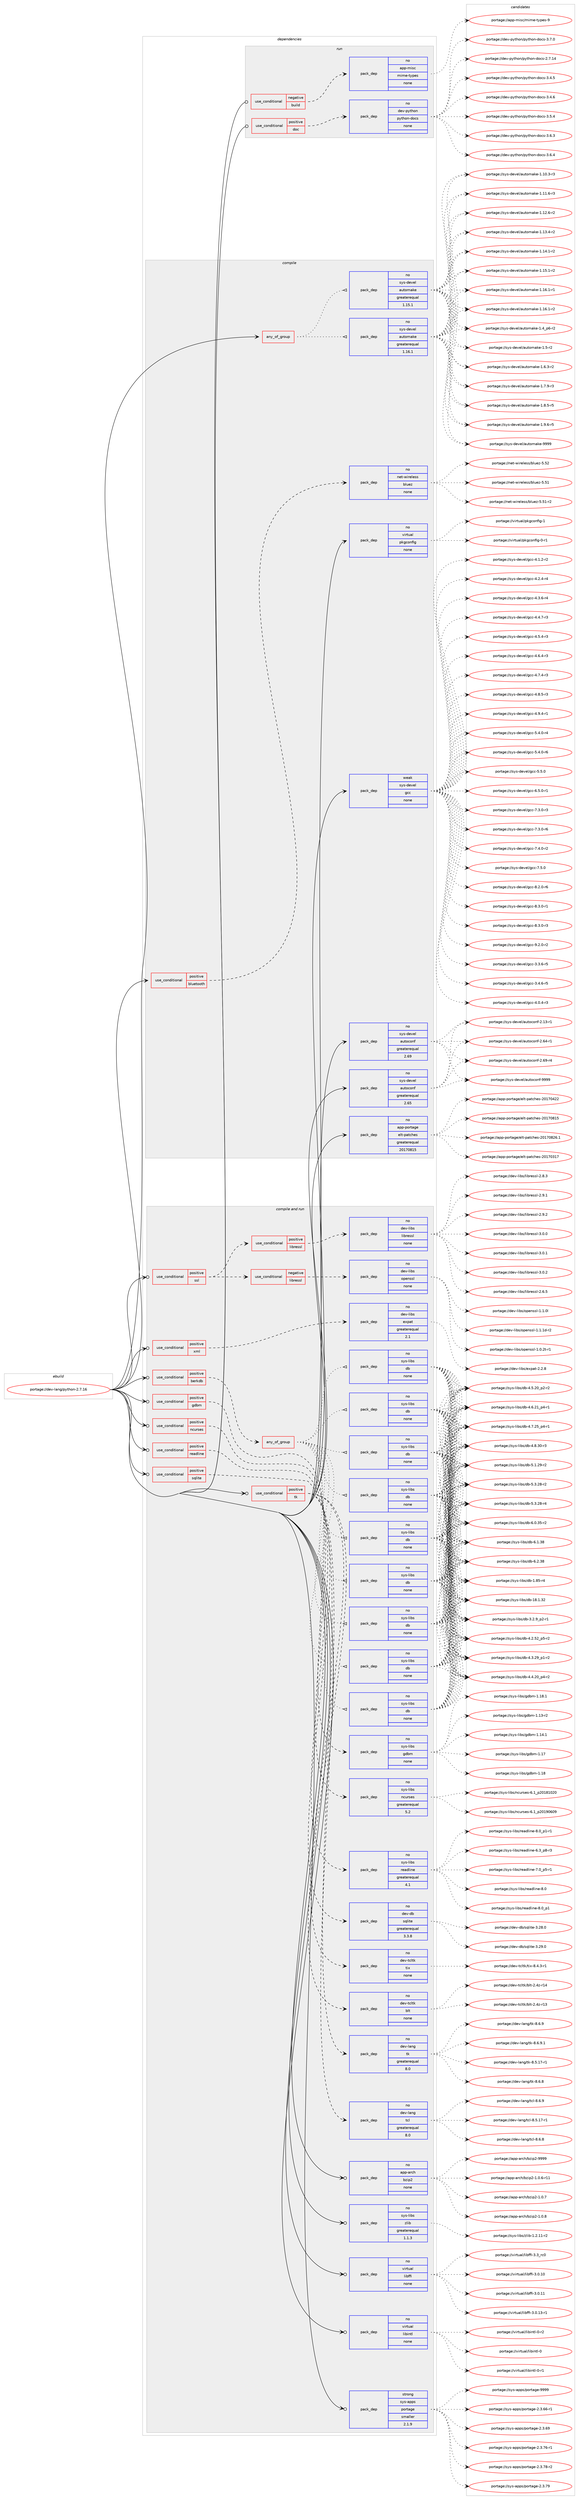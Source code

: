 digraph prolog {

# *************
# Graph options
# *************

newrank=true;
concentrate=true;
compound=true;
graph [rankdir=LR,fontname=Helvetica,fontsize=10,ranksep=1.5];#, ranksep=2.5, nodesep=0.2];
edge  [arrowhead=vee];
node  [fontname=Helvetica,fontsize=10];

# **********
# The ebuild
# **********

subgraph cluster_leftcol {
color=gray;
rank=same;
label=<<i>ebuild</i>>;
id [label="portage://dev-lang/python-2.7.16", color=red, width=4, href="../dev-lang/python-2.7.16.svg"];
}

# ****************
# The dependencies
# ****************

subgraph cluster_midcol {
color=gray;
label=<<i>dependencies</i>>;
subgraph cluster_compile {
fillcolor="#eeeeee";
style=filled;
label=<<i>compile</i>>;
subgraph any2759 {
dependency95640 [label=<<TABLE BORDER="0" CELLBORDER="1" CELLSPACING="0" CELLPADDING="4"><TR><TD CELLPADDING="10">any_of_group</TD></TR></TABLE>>, shape=none, color=red];subgraph pack72963 {
dependency95641 [label=<<TABLE BORDER="0" CELLBORDER="1" CELLSPACING="0" CELLPADDING="4" WIDTH="220"><TR><TD ROWSPAN="6" CELLPADDING="30">pack_dep</TD></TR><TR><TD WIDTH="110">no</TD></TR><TR><TD>sys-devel</TD></TR><TR><TD>automake</TD></TR><TR><TD>greaterequal</TD></TR><TR><TD>1.16.1</TD></TR></TABLE>>, shape=none, color=blue];
}
dependency95640:e -> dependency95641:w [weight=20,style="dotted",arrowhead="oinv"];
subgraph pack72964 {
dependency95642 [label=<<TABLE BORDER="0" CELLBORDER="1" CELLSPACING="0" CELLPADDING="4" WIDTH="220"><TR><TD ROWSPAN="6" CELLPADDING="30">pack_dep</TD></TR><TR><TD WIDTH="110">no</TD></TR><TR><TD>sys-devel</TD></TR><TR><TD>automake</TD></TR><TR><TD>greaterequal</TD></TR><TR><TD>1.15.1</TD></TR></TABLE>>, shape=none, color=blue];
}
dependency95640:e -> dependency95642:w [weight=20,style="dotted",arrowhead="oinv"];
}
id:e -> dependency95640:w [weight=20,style="solid",arrowhead="vee"];
subgraph cond19861 {
dependency95643 [label=<<TABLE BORDER="0" CELLBORDER="1" CELLSPACING="0" CELLPADDING="4"><TR><TD ROWSPAN="3" CELLPADDING="10">use_conditional</TD></TR><TR><TD>positive</TD></TR><TR><TD>bluetooth</TD></TR></TABLE>>, shape=none, color=red];
subgraph pack72965 {
dependency95644 [label=<<TABLE BORDER="0" CELLBORDER="1" CELLSPACING="0" CELLPADDING="4" WIDTH="220"><TR><TD ROWSPAN="6" CELLPADDING="30">pack_dep</TD></TR><TR><TD WIDTH="110">no</TD></TR><TR><TD>net-wireless</TD></TR><TR><TD>bluez</TD></TR><TR><TD>none</TD></TR><TR><TD></TD></TR></TABLE>>, shape=none, color=blue];
}
dependency95643:e -> dependency95644:w [weight=20,style="dashed",arrowhead="vee"];
}
id:e -> dependency95643:w [weight=20,style="solid",arrowhead="vee"];
subgraph pack72966 {
dependency95645 [label=<<TABLE BORDER="0" CELLBORDER="1" CELLSPACING="0" CELLPADDING="4" WIDTH="220"><TR><TD ROWSPAN="6" CELLPADDING="30">pack_dep</TD></TR><TR><TD WIDTH="110">no</TD></TR><TR><TD>app-portage</TD></TR><TR><TD>elt-patches</TD></TR><TR><TD>greaterequal</TD></TR><TR><TD>20170815</TD></TR></TABLE>>, shape=none, color=blue];
}
id:e -> dependency95645:w [weight=20,style="solid",arrowhead="vee"];
subgraph pack72967 {
dependency95646 [label=<<TABLE BORDER="0" CELLBORDER="1" CELLSPACING="0" CELLPADDING="4" WIDTH="220"><TR><TD ROWSPAN="6" CELLPADDING="30">pack_dep</TD></TR><TR><TD WIDTH="110">no</TD></TR><TR><TD>sys-devel</TD></TR><TR><TD>autoconf</TD></TR><TR><TD>greaterequal</TD></TR><TR><TD>2.65</TD></TR></TABLE>>, shape=none, color=blue];
}
id:e -> dependency95646:w [weight=20,style="solid",arrowhead="vee"];
subgraph pack72968 {
dependency95647 [label=<<TABLE BORDER="0" CELLBORDER="1" CELLSPACING="0" CELLPADDING="4" WIDTH="220"><TR><TD ROWSPAN="6" CELLPADDING="30">pack_dep</TD></TR><TR><TD WIDTH="110">no</TD></TR><TR><TD>sys-devel</TD></TR><TR><TD>autoconf</TD></TR><TR><TD>greaterequal</TD></TR><TR><TD>2.69</TD></TR></TABLE>>, shape=none, color=blue];
}
id:e -> dependency95647:w [weight=20,style="solid",arrowhead="vee"];
subgraph pack72969 {
dependency95648 [label=<<TABLE BORDER="0" CELLBORDER="1" CELLSPACING="0" CELLPADDING="4" WIDTH="220"><TR><TD ROWSPAN="6" CELLPADDING="30">pack_dep</TD></TR><TR><TD WIDTH="110">no</TD></TR><TR><TD>virtual</TD></TR><TR><TD>pkgconfig</TD></TR><TR><TD>none</TD></TR><TR><TD></TD></TR></TABLE>>, shape=none, color=blue];
}
id:e -> dependency95648:w [weight=20,style="solid",arrowhead="vee"];
subgraph pack72970 {
dependency95649 [label=<<TABLE BORDER="0" CELLBORDER="1" CELLSPACING="0" CELLPADDING="4" WIDTH="220"><TR><TD ROWSPAN="6" CELLPADDING="30">pack_dep</TD></TR><TR><TD WIDTH="110">weak</TD></TR><TR><TD>sys-devel</TD></TR><TR><TD>gcc</TD></TR><TR><TD>none</TD></TR><TR><TD></TD></TR></TABLE>>, shape=none, color=blue];
}
id:e -> dependency95649:w [weight=20,style="solid",arrowhead="vee"];
}
subgraph cluster_compileandrun {
fillcolor="#eeeeee";
style=filled;
label=<<i>compile and run</i>>;
subgraph cond19862 {
dependency95650 [label=<<TABLE BORDER="0" CELLBORDER="1" CELLSPACING="0" CELLPADDING="4"><TR><TD ROWSPAN="3" CELLPADDING="10">use_conditional</TD></TR><TR><TD>positive</TD></TR><TR><TD>berkdb</TD></TR></TABLE>>, shape=none, color=red];
subgraph any2760 {
dependency95651 [label=<<TABLE BORDER="0" CELLBORDER="1" CELLSPACING="0" CELLPADDING="4"><TR><TD CELLPADDING="10">any_of_group</TD></TR></TABLE>>, shape=none, color=red];subgraph pack72971 {
dependency95652 [label=<<TABLE BORDER="0" CELLBORDER="1" CELLSPACING="0" CELLPADDING="4" WIDTH="220"><TR><TD ROWSPAN="6" CELLPADDING="30">pack_dep</TD></TR><TR><TD WIDTH="110">no</TD></TR><TR><TD>sys-libs</TD></TR><TR><TD>db</TD></TR><TR><TD>none</TD></TR><TR><TD></TD></TR></TABLE>>, shape=none, color=blue];
}
dependency95651:e -> dependency95652:w [weight=20,style="dotted",arrowhead="oinv"];
subgraph pack72972 {
dependency95653 [label=<<TABLE BORDER="0" CELLBORDER="1" CELLSPACING="0" CELLPADDING="4" WIDTH="220"><TR><TD ROWSPAN="6" CELLPADDING="30">pack_dep</TD></TR><TR><TD WIDTH="110">no</TD></TR><TR><TD>sys-libs</TD></TR><TR><TD>db</TD></TR><TR><TD>none</TD></TR><TR><TD></TD></TR></TABLE>>, shape=none, color=blue];
}
dependency95651:e -> dependency95653:w [weight=20,style="dotted",arrowhead="oinv"];
subgraph pack72973 {
dependency95654 [label=<<TABLE BORDER="0" CELLBORDER="1" CELLSPACING="0" CELLPADDING="4" WIDTH="220"><TR><TD ROWSPAN="6" CELLPADDING="30">pack_dep</TD></TR><TR><TD WIDTH="110">no</TD></TR><TR><TD>sys-libs</TD></TR><TR><TD>db</TD></TR><TR><TD>none</TD></TR><TR><TD></TD></TR></TABLE>>, shape=none, color=blue];
}
dependency95651:e -> dependency95654:w [weight=20,style="dotted",arrowhead="oinv"];
subgraph pack72974 {
dependency95655 [label=<<TABLE BORDER="0" CELLBORDER="1" CELLSPACING="0" CELLPADDING="4" WIDTH="220"><TR><TD ROWSPAN="6" CELLPADDING="30">pack_dep</TD></TR><TR><TD WIDTH="110">no</TD></TR><TR><TD>sys-libs</TD></TR><TR><TD>db</TD></TR><TR><TD>none</TD></TR><TR><TD></TD></TR></TABLE>>, shape=none, color=blue];
}
dependency95651:e -> dependency95655:w [weight=20,style="dotted",arrowhead="oinv"];
subgraph pack72975 {
dependency95656 [label=<<TABLE BORDER="0" CELLBORDER="1" CELLSPACING="0" CELLPADDING="4" WIDTH="220"><TR><TD ROWSPAN="6" CELLPADDING="30">pack_dep</TD></TR><TR><TD WIDTH="110">no</TD></TR><TR><TD>sys-libs</TD></TR><TR><TD>db</TD></TR><TR><TD>none</TD></TR><TR><TD></TD></TR></TABLE>>, shape=none, color=blue];
}
dependency95651:e -> dependency95656:w [weight=20,style="dotted",arrowhead="oinv"];
subgraph pack72976 {
dependency95657 [label=<<TABLE BORDER="0" CELLBORDER="1" CELLSPACING="0" CELLPADDING="4" WIDTH="220"><TR><TD ROWSPAN="6" CELLPADDING="30">pack_dep</TD></TR><TR><TD WIDTH="110">no</TD></TR><TR><TD>sys-libs</TD></TR><TR><TD>db</TD></TR><TR><TD>none</TD></TR><TR><TD></TD></TR></TABLE>>, shape=none, color=blue];
}
dependency95651:e -> dependency95657:w [weight=20,style="dotted",arrowhead="oinv"];
subgraph pack72977 {
dependency95658 [label=<<TABLE BORDER="0" CELLBORDER="1" CELLSPACING="0" CELLPADDING="4" WIDTH="220"><TR><TD ROWSPAN="6" CELLPADDING="30">pack_dep</TD></TR><TR><TD WIDTH="110">no</TD></TR><TR><TD>sys-libs</TD></TR><TR><TD>db</TD></TR><TR><TD>none</TD></TR><TR><TD></TD></TR></TABLE>>, shape=none, color=blue];
}
dependency95651:e -> dependency95658:w [weight=20,style="dotted",arrowhead="oinv"];
subgraph pack72978 {
dependency95659 [label=<<TABLE BORDER="0" CELLBORDER="1" CELLSPACING="0" CELLPADDING="4" WIDTH="220"><TR><TD ROWSPAN="6" CELLPADDING="30">pack_dep</TD></TR><TR><TD WIDTH="110">no</TD></TR><TR><TD>sys-libs</TD></TR><TR><TD>db</TD></TR><TR><TD>none</TD></TR><TR><TD></TD></TR></TABLE>>, shape=none, color=blue];
}
dependency95651:e -> dependency95659:w [weight=20,style="dotted",arrowhead="oinv"];
subgraph pack72979 {
dependency95660 [label=<<TABLE BORDER="0" CELLBORDER="1" CELLSPACING="0" CELLPADDING="4" WIDTH="220"><TR><TD ROWSPAN="6" CELLPADDING="30">pack_dep</TD></TR><TR><TD WIDTH="110">no</TD></TR><TR><TD>sys-libs</TD></TR><TR><TD>db</TD></TR><TR><TD>none</TD></TR><TR><TD></TD></TR></TABLE>>, shape=none, color=blue];
}
dependency95651:e -> dependency95660:w [weight=20,style="dotted",arrowhead="oinv"];
}
dependency95650:e -> dependency95651:w [weight=20,style="dashed",arrowhead="vee"];
}
id:e -> dependency95650:w [weight=20,style="solid",arrowhead="odotvee"];
subgraph cond19863 {
dependency95661 [label=<<TABLE BORDER="0" CELLBORDER="1" CELLSPACING="0" CELLPADDING="4"><TR><TD ROWSPAN="3" CELLPADDING="10">use_conditional</TD></TR><TR><TD>positive</TD></TR><TR><TD>gdbm</TD></TR></TABLE>>, shape=none, color=red];
subgraph pack72980 {
dependency95662 [label=<<TABLE BORDER="0" CELLBORDER="1" CELLSPACING="0" CELLPADDING="4" WIDTH="220"><TR><TD ROWSPAN="6" CELLPADDING="30">pack_dep</TD></TR><TR><TD WIDTH="110">no</TD></TR><TR><TD>sys-libs</TD></TR><TR><TD>gdbm</TD></TR><TR><TD>none</TD></TR><TR><TD></TD></TR></TABLE>>, shape=none, color=blue];
}
dependency95661:e -> dependency95662:w [weight=20,style="dashed",arrowhead="vee"];
}
id:e -> dependency95661:w [weight=20,style="solid",arrowhead="odotvee"];
subgraph cond19864 {
dependency95663 [label=<<TABLE BORDER="0" CELLBORDER="1" CELLSPACING="0" CELLPADDING="4"><TR><TD ROWSPAN="3" CELLPADDING="10">use_conditional</TD></TR><TR><TD>positive</TD></TR><TR><TD>ncurses</TD></TR></TABLE>>, shape=none, color=red];
subgraph pack72981 {
dependency95664 [label=<<TABLE BORDER="0" CELLBORDER="1" CELLSPACING="0" CELLPADDING="4" WIDTH="220"><TR><TD ROWSPAN="6" CELLPADDING="30">pack_dep</TD></TR><TR><TD WIDTH="110">no</TD></TR><TR><TD>sys-libs</TD></TR><TR><TD>ncurses</TD></TR><TR><TD>greaterequal</TD></TR><TR><TD>5.2</TD></TR></TABLE>>, shape=none, color=blue];
}
dependency95663:e -> dependency95664:w [weight=20,style="dashed",arrowhead="vee"];
}
id:e -> dependency95663:w [weight=20,style="solid",arrowhead="odotvee"];
subgraph cond19865 {
dependency95665 [label=<<TABLE BORDER="0" CELLBORDER="1" CELLSPACING="0" CELLPADDING="4"><TR><TD ROWSPAN="3" CELLPADDING="10">use_conditional</TD></TR><TR><TD>positive</TD></TR><TR><TD>readline</TD></TR></TABLE>>, shape=none, color=red];
subgraph pack72982 {
dependency95666 [label=<<TABLE BORDER="0" CELLBORDER="1" CELLSPACING="0" CELLPADDING="4" WIDTH="220"><TR><TD ROWSPAN="6" CELLPADDING="30">pack_dep</TD></TR><TR><TD WIDTH="110">no</TD></TR><TR><TD>sys-libs</TD></TR><TR><TD>readline</TD></TR><TR><TD>greaterequal</TD></TR><TR><TD>4.1</TD></TR></TABLE>>, shape=none, color=blue];
}
dependency95665:e -> dependency95666:w [weight=20,style="dashed",arrowhead="vee"];
}
id:e -> dependency95665:w [weight=20,style="solid",arrowhead="odotvee"];
subgraph cond19866 {
dependency95667 [label=<<TABLE BORDER="0" CELLBORDER="1" CELLSPACING="0" CELLPADDING="4"><TR><TD ROWSPAN="3" CELLPADDING="10">use_conditional</TD></TR><TR><TD>positive</TD></TR><TR><TD>sqlite</TD></TR></TABLE>>, shape=none, color=red];
subgraph pack72983 {
dependency95668 [label=<<TABLE BORDER="0" CELLBORDER="1" CELLSPACING="0" CELLPADDING="4" WIDTH="220"><TR><TD ROWSPAN="6" CELLPADDING="30">pack_dep</TD></TR><TR><TD WIDTH="110">no</TD></TR><TR><TD>dev-db</TD></TR><TR><TD>sqlite</TD></TR><TR><TD>greaterequal</TD></TR><TR><TD>3.3.8</TD></TR></TABLE>>, shape=none, color=blue];
}
dependency95667:e -> dependency95668:w [weight=20,style="dashed",arrowhead="vee"];
}
id:e -> dependency95667:w [weight=20,style="solid",arrowhead="odotvee"];
subgraph cond19867 {
dependency95669 [label=<<TABLE BORDER="0" CELLBORDER="1" CELLSPACING="0" CELLPADDING="4"><TR><TD ROWSPAN="3" CELLPADDING="10">use_conditional</TD></TR><TR><TD>positive</TD></TR><TR><TD>ssl</TD></TR></TABLE>>, shape=none, color=red];
subgraph cond19868 {
dependency95670 [label=<<TABLE BORDER="0" CELLBORDER="1" CELLSPACING="0" CELLPADDING="4"><TR><TD ROWSPAN="3" CELLPADDING="10">use_conditional</TD></TR><TR><TD>negative</TD></TR><TR><TD>libressl</TD></TR></TABLE>>, shape=none, color=red];
subgraph pack72984 {
dependency95671 [label=<<TABLE BORDER="0" CELLBORDER="1" CELLSPACING="0" CELLPADDING="4" WIDTH="220"><TR><TD ROWSPAN="6" CELLPADDING="30">pack_dep</TD></TR><TR><TD WIDTH="110">no</TD></TR><TR><TD>dev-libs</TD></TR><TR><TD>openssl</TD></TR><TR><TD>none</TD></TR><TR><TD></TD></TR></TABLE>>, shape=none, color=blue];
}
dependency95670:e -> dependency95671:w [weight=20,style="dashed",arrowhead="vee"];
}
dependency95669:e -> dependency95670:w [weight=20,style="dashed",arrowhead="vee"];
subgraph cond19869 {
dependency95672 [label=<<TABLE BORDER="0" CELLBORDER="1" CELLSPACING="0" CELLPADDING="4"><TR><TD ROWSPAN="3" CELLPADDING="10">use_conditional</TD></TR><TR><TD>positive</TD></TR><TR><TD>libressl</TD></TR></TABLE>>, shape=none, color=red];
subgraph pack72985 {
dependency95673 [label=<<TABLE BORDER="0" CELLBORDER="1" CELLSPACING="0" CELLPADDING="4" WIDTH="220"><TR><TD ROWSPAN="6" CELLPADDING="30">pack_dep</TD></TR><TR><TD WIDTH="110">no</TD></TR><TR><TD>dev-libs</TD></TR><TR><TD>libressl</TD></TR><TR><TD>none</TD></TR><TR><TD></TD></TR></TABLE>>, shape=none, color=blue];
}
dependency95672:e -> dependency95673:w [weight=20,style="dashed",arrowhead="vee"];
}
dependency95669:e -> dependency95672:w [weight=20,style="dashed",arrowhead="vee"];
}
id:e -> dependency95669:w [weight=20,style="solid",arrowhead="odotvee"];
subgraph cond19870 {
dependency95674 [label=<<TABLE BORDER="0" CELLBORDER="1" CELLSPACING="0" CELLPADDING="4"><TR><TD ROWSPAN="3" CELLPADDING="10">use_conditional</TD></TR><TR><TD>positive</TD></TR><TR><TD>tk</TD></TR></TABLE>>, shape=none, color=red];
subgraph pack72986 {
dependency95675 [label=<<TABLE BORDER="0" CELLBORDER="1" CELLSPACING="0" CELLPADDING="4" WIDTH="220"><TR><TD ROWSPAN="6" CELLPADDING="30">pack_dep</TD></TR><TR><TD WIDTH="110">no</TD></TR><TR><TD>dev-lang</TD></TR><TR><TD>tcl</TD></TR><TR><TD>greaterequal</TD></TR><TR><TD>8.0</TD></TR></TABLE>>, shape=none, color=blue];
}
dependency95674:e -> dependency95675:w [weight=20,style="dashed",arrowhead="vee"];
subgraph pack72987 {
dependency95676 [label=<<TABLE BORDER="0" CELLBORDER="1" CELLSPACING="0" CELLPADDING="4" WIDTH="220"><TR><TD ROWSPAN="6" CELLPADDING="30">pack_dep</TD></TR><TR><TD WIDTH="110">no</TD></TR><TR><TD>dev-lang</TD></TR><TR><TD>tk</TD></TR><TR><TD>greaterequal</TD></TR><TR><TD>8.0</TD></TR></TABLE>>, shape=none, color=blue];
}
dependency95674:e -> dependency95676:w [weight=20,style="dashed",arrowhead="vee"];
subgraph pack72988 {
dependency95677 [label=<<TABLE BORDER="0" CELLBORDER="1" CELLSPACING="0" CELLPADDING="4" WIDTH="220"><TR><TD ROWSPAN="6" CELLPADDING="30">pack_dep</TD></TR><TR><TD WIDTH="110">no</TD></TR><TR><TD>dev-tcltk</TD></TR><TR><TD>blt</TD></TR><TR><TD>none</TD></TR><TR><TD></TD></TR></TABLE>>, shape=none, color=blue];
}
dependency95674:e -> dependency95677:w [weight=20,style="dashed",arrowhead="vee"];
subgraph pack72989 {
dependency95678 [label=<<TABLE BORDER="0" CELLBORDER="1" CELLSPACING="0" CELLPADDING="4" WIDTH="220"><TR><TD ROWSPAN="6" CELLPADDING="30">pack_dep</TD></TR><TR><TD WIDTH="110">no</TD></TR><TR><TD>dev-tcltk</TD></TR><TR><TD>tix</TD></TR><TR><TD>none</TD></TR><TR><TD></TD></TR></TABLE>>, shape=none, color=blue];
}
dependency95674:e -> dependency95678:w [weight=20,style="dashed",arrowhead="vee"];
}
id:e -> dependency95674:w [weight=20,style="solid",arrowhead="odotvee"];
subgraph cond19871 {
dependency95679 [label=<<TABLE BORDER="0" CELLBORDER="1" CELLSPACING="0" CELLPADDING="4"><TR><TD ROWSPAN="3" CELLPADDING="10">use_conditional</TD></TR><TR><TD>positive</TD></TR><TR><TD>xml</TD></TR></TABLE>>, shape=none, color=red];
subgraph pack72990 {
dependency95680 [label=<<TABLE BORDER="0" CELLBORDER="1" CELLSPACING="0" CELLPADDING="4" WIDTH="220"><TR><TD ROWSPAN="6" CELLPADDING="30">pack_dep</TD></TR><TR><TD WIDTH="110">no</TD></TR><TR><TD>dev-libs</TD></TR><TR><TD>expat</TD></TR><TR><TD>greaterequal</TD></TR><TR><TD>2.1</TD></TR></TABLE>>, shape=none, color=blue];
}
dependency95679:e -> dependency95680:w [weight=20,style="dashed",arrowhead="vee"];
}
id:e -> dependency95679:w [weight=20,style="solid",arrowhead="odotvee"];
subgraph pack72991 {
dependency95681 [label=<<TABLE BORDER="0" CELLBORDER="1" CELLSPACING="0" CELLPADDING="4" WIDTH="220"><TR><TD ROWSPAN="6" CELLPADDING="30">pack_dep</TD></TR><TR><TD WIDTH="110">no</TD></TR><TR><TD>app-arch</TD></TR><TR><TD>bzip2</TD></TR><TR><TD>none</TD></TR><TR><TD></TD></TR></TABLE>>, shape=none, color=blue];
}
id:e -> dependency95681:w [weight=20,style="solid",arrowhead="odotvee"];
subgraph pack72992 {
dependency95682 [label=<<TABLE BORDER="0" CELLBORDER="1" CELLSPACING="0" CELLPADDING="4" WIDTH="220"><TR><TD ROWSPAN="6" CELLPADDING="30">pack_dep</TD></TR><TR><TD WIDTH="110">no</TD></TR><TR><TD>sys-libs</TD></TR><TR><TD>zlib</TD></TR><TR><TD>greaterequal</TD></TR><TR><TD>1.1.3</TD></TR></TABLE>>, shape=none, color=blue];
}
id:e -> dependency95682:w [weight=20,style="solid",arrowhead="odotvee"];
subgraph pack72993 {
dependency95683 [label=<<TABLE BORDER="0" CELLBORDER="1" CELLSPACING="0" CELLPADDING="4" WIDTH="220"><TR><TD ROWSPAN="6" CELLPADDING="30">pack_dep</TD></TR><TR><TD WIDTH="110">no</TD></TR><TR><TD>virtual</TD></TR><TR><TD>libffi</TD></TR><TR><TD>none</TD></TR><TR><TD></TD></TR></TABLE>>, shape=none, color=blue];
}
id:e -> dependency95683:w [weight=20,style="solid",arrowhead="odotvee"];
subgraph pack72994 {
dependency95684 [label=<<TABLE BORDER="0" CELLBORDER="1" CELLSPACING="0" CELLPADDING="4" WIDTH="220"><TR><TD ROWSPAN="6" CELLPADDING="30">pack_dep</TD></TR><TR><TD WIDTH="110">no</TD></TR><TR><TD>virtual</TD></TR><TR><TD>libintl</TD></TR><TR><TD>none</TD></TR><TR><TD></TD></TR></TABLE>>, shape=none, color=blue];
}
id:e -> dependency95684:w [weight=20,style="solid",arrowhead="odotvee"];
subgraph pack72995 {
dependency95685 [label=<<TABLE BORDER="0" CELLBORDER="1" CELLSPACING="0" CELLPADDING="4" WIDTH="220"><TR><TD ROWSPAN="6" CELLPADDING="30">pack_dep</TD></TR><TR><TD WIDTH="110">strong</TD></TR><TR><TD>sys-apps</TD></TR><TR><TD>portage</TD></TR><TR><TD>smaller</TD></TR><TR><TD>2.1.9</TD></TR></TABLE>>, shape=none, color=blue];
}
id:e -> dependency95685:w [weight=20,style="solid",arrowhead="odotvee"];
}
subgraph cluster_run {
fillcolor="#eeeeee";
style=filled;
label=<<i>run</i>>;
subgraph cond19872 {
dependency95686 [label=<<TABLE BORDER="0" CELLBORDER="1" CELLSPACING="0" CELLPADDING="4"><TR><TD ROWSPAN="3" CELLPADDING="10">use_conditional</TD></TR><TR><TD>negative</TD></TR><TR><TD>build</TD></TR></TABLE>>, shape=none, color=red];
subgraph pack72996 {
dependency95687 [label=<<TABLE BORDER="0" CELLBORDER="1" CELLSPACING="0" CELLPADDING="4" WIDTH="220"><TR><TD ROWSPAN="6" CELLPADDING="30">pack_dep</TD></TR><TR><TD WIDTH="110">no</TD></TR><TR><TD>app-misc</TD></TR><TR><TD>mime-types</TD></TR><TR><TD>none</TD></TR><TR><TD></TD></TR></TABLE>>, shape=none, color=blue];
}
dependency95686:e -> dependency95687:w [weight=20,style="dashed",arrowhead="vee"];
}
id:e -> dependency95686:w [weight=20,style="solid",arrowhead="odot"];
subgraph cond19873 {
dependency95688 [label=<<TABLE BORDER="0" CELLBORDER="1" CELLSPACING="0" CELLPADDING="4"><TR><TD ROWSPAN="3" CELLPADDING="10">use_conditional</TD></TR><TR><TD>positive</TD></TR><TR><TD>doc</TD></TR></TABLE>>, shape=none, color=red];
subgraph pack72997 {
dependency95689 [label=<<TABLE BORDER="0" CELLBORDER="1" CELLSPACING="0" CELLPADDING="4" WIDTH="220"><TR><TD ROWSPAN="6" CELLPADDING="30">pack_dep</TD></TR><TR><TD WIDTH="110">no</TD></TR><TR><TD>dev-python</TD></TR><TR><TD>python-docs</TD></TR><TR><TD>none</TD></TR><TR><TD></TD></TR></TABLE>>, shape=none, color=blue];
}
dependency95688:e -> dependency95689:w [weight=20,style="dashed",arrowhead="vee"];
}
id:e -> dependency95688:w [weight=20,style="solid",arrowhead="odot"];
}
}

# **************
# The candidates
# **************

subgraph cluster_choices {
rank=same;
color=gray;
label=<<i>candidates</i>>;

subgraph choice72963 {
color=black;
nodesep=1;
choiceportage11512111545100101118101108479711711611110997107101454946494846514511451 [label="portage://sys-devel/automake-1.10.3-r3", color=red, width=4,href="../sys-devel/automake-1.10.3-r3.svg"];
choiceportage11512111545100101118101108479711711611110997107101454946494946544511451 [label="portage://sys-devel/automake-1.11.6-r3", color=red, width=4,href="../sys-devel/automake-1.11.6-r3.svg"];
choiceportage11512111545100101118101108479711711611110997107101454946495046544511450 [label="portage://sys-devel/automake-1.12.6-r2", color=red, width=4,href="../sys-devel/automake-1.12.6-r2.svg"];
choiceportage11512111545100101118101108479711711611110997107101454946495146524511450 [label="portage://sys-devel/automake-1.13.4-r2", color=red, width=4,href="../sys-devel/automake-1.13.4-r2.svg"];
choiceportage11512111545100101118101108479711711611110997107101454946495246494511450 [label="portage://sys-devel/automake-1.14.1-r2", color=red, width=4,href="../sys-devel/automake-1.14.1-r2.svg"];
choiceportage11512111545100101118101108479711711611110997107101454946495346494511450 [label="portage://sys-devel/automake-1.15.1-r2", color=red, width=4,href="../sys-devel/automake-1.15.1-r2.svg"];
choiceportage11512111545100101118101108479711711611110997107101454946495446494511449 [label="portage://sys-devel/automake-1.16.1-r1", color=red, width=4,href="../sys-devel/automake-1.16.1-r1.svg"];
choiceportage11512111545100101118101108479711711611110997107101454946495446494511450 [label="portage://sys-devel/automake-1.16.1-r2", color=red, width=4,href="../sys-devel/automake-1.16.1-r2.svg"];
choiceportage115121115451001011181011084797117116111109971071014549465295112544511450 [label="portage://sys-devel/automake-1.4_p6-r2", color=red, width=4,href="../sys-devel/automake-1.4_p6-r2.svg"];
choiceportage11512111545100101118101108479711711611110997107101454946534511450 [label="portage://sys-devel/automake-1.5-r2", color=red, width=4,href="../sys-devel/automake-1.5-r2.svg"];
choiceportage115121115451001011181011084797117116111109971071014549465446514511450 [label="portage://sys-devel/automake-1.6.3-r2", color=red, width=4,href="../sys-devel/automake-1.6.3-r2.svg"];
choiceportage115121115451001011181011084797117116111109971071014549465546574511451 [label="portage://sys-devel/automake-1.7.9-r3", color=red, width=4,href="../sys-devel/automake-1.7.9-r3.svg"];
choiceportage115121115451001011181011084797117116111109971071014549465646534511453 [label="portage://sys-devel/automake-1.8.5-r5", color=red, width=4,href="../sys-devel/automake-1.8.5-r5.svg"];
choiceportage115121115451001011181011084797117116111109971071014549465746544511453 [label="portage://sys-devel/automake-1.9.6-r5", color=red, width=4,href="../sys-devel/automake-1.9.6-r5.svg"];
choiceportage115121115451001011181011084797117116111109971071014557575757 [label="portage://sys-devel/automake-9999", color=red, width=4,href="../sys-devel/automake-9999.svg"];
dependency95641:e -> choiceportage11512111545100101118101108479711711611110997107101454946494846514511451:w [style=dotted,weight="100"];
dependency95641:e -> choiceportage11512111545100101118101108479711711611110997107101454946494946544511451:w [style=dotted,weight="100"];
dependency95641:e -> choiceportage11512111545100101118101108479711711611110997107101454946495046544511450:w [style=dotted,weight="100"];
dependency95641:e -> choiceportage11512111545100101118101108479711711611110997107101454946495146524511450:w [style=dotted,weight="100"];
dependency95641:e -> choiceportage11512111545100101118101108479711711611110997107101454946495246494511450:w [style=dotted,weight="100"];
dependency95641:e -> choiceportage11512111545100101118101108479711711611110997107101454946495346494511450:w [style=dotted,weight="100"];
dependency95641:e -> choiceportage11512111545100101118101108479711711611110997107101454946495446494511449:w [style=dotted,weight="100"];
dependency95641:e -> choiceportage11512111545100101118101108479711711611110997107101454946495446494511450:w [style=dotted,weight="100"];
dependency95641:e -> choiceportage115121115451001011181011084797117116111109971071014549465295112544511450:w [style=dotted,weight="100"];
dependency95641:e -> choiceportage11512111545100101118101108479711711611110997107101454946534511450:w [style=dotted,weight="100"];
dependency95641:e -> choiceportage115121115451001011181011084797117116111109971071014549465446514511450:w [style=dotted,weight="100"];
dependency95641:e -> choiceportage115121115451001011181011084797117116111109971071014549465546574511451:w [style=dotted,weight="100"];
dependency95641:e -> choiceportage115121115451001011181011084797117116111109971071014549465646534511453:w [style=dotted,weight="100"];
dependency95641:e -> choiceportage115121115451001011181011084797117116111109971071014549465746544511453:w [style=dotted,weight="100"];
dependency95641:e -> choiceportage115121115451001011181011084797117116111109971071014557575757:w [style=dotted,weight="100"];
}
subgraph choice72964 {
color=black;
nodesep=1;
choiceportage11512111545100101118101108479711711611110997107101454946494846514511451 [label="portage://sys-devel/automake-1.10.3-r3", color=red, width=4,href="../sys-devel/automake-1.10.3-r3.svg"];
choiceportage11512111545100101118101108479711711611110997107101454946494946544511451 [label="portage://sys-devel/automake-1.11.6-r3", color=red, width=4,href="../sys-devel/automake-1.11.6-r3.svg"];
choiceportage11512111545100101118101108479711711611110997107101454946495046544511450 [label="portage://sys-devel/automake-1.12.6-r2", color=red, width=4,href="../sys-devel/automake-1.12.6-r2.svg"];
choiceportage11512111545100101118101108479711711611110997107101454946495146524511450 [label="portage://sys-devel/automake-1.13.4-r2", color=red, width=4,href="../sys-devel/automake-1.13.4-r2.svg"];
choiceportage11512111545100101118101108479711711611110997107101454946495246494511450 [label="portage://sys-devel/automake-1.14.1-r2", color=red, width=4,href="../sys-devel/automake-1.14.1-r2.svg"];
choiceportage11512111545100101118101108479711711611110997107101454946495346494511450 [label="portage://sys-devel/automake-1.15.1-r2", color=red, width=4,href="../sys-devel/automake-1.15.1-r2.svg"];
choiceportage11512111545100101118101108479711711611110997107101454946495446494511449 [label="portage://sys-devel/automake-1.16.1-r1", color=red, width=4,href="../sys-devel/automake-1.16.1-r1.svg"];
choiceportage11512111545100101118101108479711711611110997107101454946495446494511450 [label="portage://sys-devel/automake-1.16.1-r2", color=red, width=4,href="../sys-devel/automake-1.16.1-r2.svg"];
choiceportage115121115451001011181011084797117116111109971071014549465295112544511450 [label="portage://sys-devel/automake-1.4_p6-r2", color=red, width=4,href="../sys-devel/automake-1.4_p6-r2.svg"];
choiceportage11512111545100101118101108479711711611110997107101454946534511450 [label="portage://sys-devel/automake-1.5-r2", color=red, width=4,href="../sys-devel/automake-1.5-r2.svg"];
choiceportage115121115451001011181011084797117116111109971071014549465446514511450 [label="portage://sys-devel/automake-1.6.3-r2", color=red, width=4,href="../sys-devel/automake-1.6.3-r2.svg"];
choiceportage115121115451001011181011084797117116111109971071014549465546574511451 [label="portage://sys-devel/automake-1.7.9-r3", color=red, width=4,href="../sys-devel/automake-1.7.9-r3.svg"];
choiceportage115121115451001011181011084797117116111109971071014549465646534511453 [label="portage://sys-devel/automake-1.8.5-r5", color=red, width=4,href="../sys-devel/automake-1.8.5-r5.svg"];
choiceportage115121115451001011181011084797117116111109971071014549465746544511453 [label="portage://sys-devel/automake-1.9.6-r5", color=red, width=4,href="../sys-devel/automake-1.9.6-r5.svg"];
choiceportage115121115451001011181011084797117116111109971071014557575757 [label="portage://sys-devel/automake-9999", color=red, width=4,href="../sys-devel/automake-9999.svg"];
dependency95642:e -> choiceportage11512111545100101118101108479711711611110997107101454946494846514511451:w [style=dotted,weight="100"];
dependency95642:e -> choiceportage11512111545100101118101108479711711611110997107101454946494946544511451:w [style=dotted,weight="100"];
dependency95642:e -> choiceportage11512111545100101118101108479711711611110997107101454946495046544511450:w [style=dotted,weight="100"];
dependency95642:e -> choiceportage11512111545100101118101108479711711611110997107101454946495146524511450:w [style=dotted,weight="100"];
dependency95642:e -> choiceportage11512111545100101118101108479711711611110997107101454946495246494511450:w [style=dotted,weight="100"];
dependency95642:e -> choiceportage11512111545100101118101108479711711611110997107101454946495346494511450:w [style=dotted,weight="100"];
dependency95642:e -> choiceportage11512111545100101118101108479711711611110997107101454946495446494511449:w [style=dotted,weight="100"];
dependency95642:e -> choiceportage11512111545100101118101108479711711611110997107101454946495446494511450:w [style=dotted,weight="100"];
dependency95642:e -> choiceportage115121115451001011181011084797117116111109971071014549465295112544511450:w [style=dotted,weight="100"];
dependency95642:e -> choiceportage11512111545100101118101108479711711611110997107101454946534511450:w [style=dotted,weight="100"];
dependency95642:e -> choiceportage115121115451001011181011084797117116111109971071014549465446514511450:w [style=dotted,weight="100"];
dependency95642:e -> choiceportage115121115451001011181011084797117116111109971071014549465546574511451:w [style=dotted,weight="100"];
dependency95642:e -> choiceportage115121115451001011181011084797117116111109971071014549465646534511453:w [style=dotted,weight="100"];
dependency95642:e -> choiceportage115121115451001011181011084797117116111109971071014549465746544511453:w [style=dotted,weight="100"];
dependency95642:e -> choiceportage115121115451001011181011084797117116111109971071014557575757:w [style=dotted,weight="100"];
}
subgraph choice72965 {
color=black;
nodesep=1;
choiceportage1101011164511910511410110810111511547981081171011224553465349 [label="portage://net-wireless/bluez-5.51", color=red, width=4,href="../net-wireless/bluez-5.51.svg"];
choiceportage11010111645119105114101108101115115479810811710112245534653494511450 [label="portage://net-wireless/bluez-5.51-r2", color=red, width=4,href="../net-wireless/bluez-5.51-r2.svg"];
choiceportage1101011164511910511410110810111511547981081171011224553465350 [label="portage://net-wireless/bluez-5.52", color=red, width=4,href="../net-wireless/bluez-5.52.svg"];
dependency95644:e -> choiceportage1101011164511910511410110810111511547981081171011224553465349:w [style=dotted,weight="100"];
dependency95644:e -> choiceportage11010111645119105114101108101115115479810811710112245534653494511450:w [style=dotted,weight="100"];
dependency95644:e -> choiceportage1101011164511910511410110810111511547981081171011224553465350:w [style=dotted,weight="100"];
}
subgraph choice72966 {
color=black;
nodesep=1;
choiceportage97112112451121111141169710310147101108116451129711699104101115455048495548514955 [label="portage://app-portage/elt-patches-20170317", color=red, width=4,href="../app-portage/elt-patches-20170317.svg"];
choiceportage97112112451121111141169710310147101108116451129711699104101115455048495548525050 [label="portage://app-portage/elt-patches-20170422", color=red, width=4,href="../app-portage/elt-patches-20170422.svg"];
choiceportage97112112451121111141169710310147101108116451129711699104101115455048495548564953 [label="portage://app-portage/elt-patches-20170815", color=red, width=4,href="../app-portage/elt-patches-20170815.svg"];
choiceportage971121124511211111411697103101471011081164511297116991041011154550484955485650544649 [label="portage://app-portage/elt-patches-20170826.1", color=red, width=4,href="../app-portage/elt-patches-20170826.1.svg"];
dependency95645:e -> choiceportage97112112451121111141169710310147101108116451129711699104101115455048495548514955:w [style=dotted,weight="100"];
dependency95645:e -> choiceportage97112112451121111141169710310147101108116451129711699104101115455048495548525050:w [style=dotted,weight="100"];
dependency95645:e -> choiceportage97112112451121111141169710310147101108116451129711699104101115455048495548564953:w [style=dotted,weight="100"];
dependency95645:e -> choiceportage971121124511211111411697103101471011081164511297116991041011154550484955485650544649:w [style=dotted,weight="100"];
}
subgraph choice72967 {
color=black;
nodesep=1;
choiceportage1151211154510010111810110847971171161119911111010245504649514511449 [label="portage://sys-devel/autoconf-2.13-r1", color=red, width=4,href="../sys-devel/autoconf-2.13-r1.svg"];
choiceportage1151211154510010111810110847971171161119911111010245504654524511449 [label="portage://sys-devel/autoconf-2.64-r1", color=red, width=4,href="../sys-devel/autoconf-2.64-r1.svg"];
choiceportage1151211154510010111810110847971171161119911111010245504654574511452 [label="portage://sys-devel/autoconf-2.69-r4", color=red, width=4,href="../sys-devel/autoconf-2.69-r4.svg"];
choiceportage115121115451001011181011084797117116111991111101024557575757 [label="portage://sys-devel/autoconf-9999", color=red, width=4,href="../sys-devel/autoconf-9999.svg"];
dependency95646:e -> choiceportage1151211154510010111810110847971171161119911111010245504649514511449:w [style=dotted,weight="100"];
dependency95646:e -> choiceportage1151211154510010111810110847971171161119911111010245504654524511449:w [style=dotted,weight="100"];
dependency95646:e -> choiceportage1151211154510010111810110847971171161119911111010245504654574511452:w [style=dotted,weight="100"];
dependency95646:e -> choiceportage115121115451001011181011084797117116111991111101024557575757:w [style=dotted,weight="100"];
}
subgraph choice72968 {
color=black;
nodesep=1;
choiceportage1151211154510010111810110847971171161119911111010245504649514511449 [label="portage://sys-devel/autoconf-2.13-r1", color=red, width=4,href="../sys-devel/autoconf-2.13-r1.svg"];
choiceportage1151211154510010111810110847971171161119911111010245504654524511449 [label="portage://sys-devel/autoconf-2.64-r1", color=red, width=4,href="../sys-devel/autoconf-2.64-r1.svg"];
choiceportage1151211154510010111810110847971171161119911111010245504654574511452 [label="portage://sys-devel/autoconf-2.69-r4", color=red, width=4,href="../sys-devel/autoconf-2.69-r4.svg"];
choiceportage115121115451001011181011084797117116111991111101024557575757 [label="portage://sys-devel/autoconf-9999", color=red, width=4,href="../sys-devel/autoconf-9999.svg"];
dependency95647:e -> choiceportage1151211154510010111810110847971171161119911111010245504649514511449:w [style=dotted,weight="100"];
dependency95647:e -> choiceportage1151211154510010111810110847971171161119911111010245504654524511449:w [style=dotted,weight="100"];
dependency95647:e -> choiceportage1151211154510010111810110847971171161119911111010245504654574511452:w [style=dotted,weight="100"];
dependency95647:e -> choiceportage115121115451001011181011084797117116111991111101024557575757:w [style=dotted,weight="100"];
}
subgraph choice72969 {
color=black;
nodesep=1;
choiceportage11810511411611797108471121071039911111010210510345484511449 [label="portage://virtual/pkgconfig-0-r1", color=red, width=4,href="../virtual/pkgconfig-0-r1.svg"];
choiceportage1181051141161179710847112107103991111101021051034549 [label="portage://virtual/pkgconfig-1", color=red, width=4,href="../virtual/pkgconfig-1.svg"];
dependency95648:e -> choiceportage11810511411611797108471121071039911111010210510345484511449:w [style=dotted,weight="100"];
dependency95648:e -> choiceportage1181051141161179710847112107103991111101021051034549:w [style=dotted,weight="100"];
}
subgraph choice72970 {
color=black;
nodesep=1;
choiceportage115121115451001011181011084710399994551465146544511453 [label="portage://sys-devel/gcc-3.3.6-r5", color=red, width=4,href="../sys-devel/gcc-3.3.6-r5.svg"];
choiceportage115121115451001011181011084710399994551465246544511453 [label="portage://sys-devel/gcc-3.4.6-r5", color=red, width=4,href="../sys-devel/gcc-3.4.6-r5.svg"];
choiceportage115121115451001011181011084710399994552464846524511451 [label="portage://sys-devel/gcc-4.0.4-r3", color=red, width=4,href="../sys-devel/gcc-4.0.4-r3.svg"];
choiceportage115121115451001011181011084710399994552464946504511450 [label="portage://sys-devel/gcc-4.1.2-r2", color=red, width=4,href="../sys-devel/gcc-4.1.2-r2.svg"];
choiceportage115121115451001011181011084710399994552465046524511452 [label="portage://sys-devel/gcc-4.2.4-r4", color=red, width=4,href="../sys-devel/gcc-4.2.4-r4.svg"];
choiceportage115121115451001011181011084710399994552465146544511452 [label="portage://sys-devel/gcc-4.3.6-r4", color=red, width=4,href="../sys-devel/gcc-4.3.6-r4.svg"];
choiceportage115121115451001011181011084710399994552465246554511451 [label="portage://sys-devel/gcc-4.4.7-r3", color=red, width=4,href="../sys-devel/gcc-4.4.7-r3.svg"];
choiceportage115121115451001011181011084710399994552465346524511451 [label="portage://sys-devel/gcc-4.5.4-r3", color=red, width=4,href="../sys-devel/gcc-4.5.4-r3.svg"];
choiceportage115121115451001011181011084710399994552465446524511451 [label="portage://sys-devel/gcc-4.6.4-r3", color=red, width=4,href="../sys-devel/gcc-4.6.4-r3.svg"];
choiceportage115121115451001011181011084710399994552465546524511451 [label="portage://sys-devel/gcc-4.7.4-r3", color=red, width=4,href="../sys-devel/gcc-4.7.4-r3.svg"];
choiceportage115121115451001011181011084710399994552465646534511451 [label="portage://sys-devel/gcc-4.8.5-r3", color=red, width=4,href="../sys-devel/gcc-4.8.5-r3.svg"];
choiceportage115121115451001011181011084710399994552465746524511449 [label="portage://sys-devel/gcc-4.9.4-r1", color=red, width=4,href="../sys-devel/gcc-4.9.4-r1.svg"];
choiceportage115121115451001011181011084710399994553465246484511452 [label="portage://sys-devel/gcc-5.4.0-r4", color=red, width=4,href="../sys-devel/gcc-5.4.0-r4.svg"];
choiceportage115121115451001011181011084710399994553465246484511454 [label="portage://sys-devel/gcc-5.4.0-r6", color=red, width=4,href="../sys-devel/gcc-5.4.0-r6.svg"];
choiceportage11512111545100101118101108471039999455346534648 [label="portage://sys-devel/gcc-5.5.0", color=red, width=4,href="../sys-devel/gcc-5.5.0.svg"];
choiceportage115121115451001011181011084710399994554465346484511449 [label="portage://sys-devel/gcc-6.5.0-r1", color=red, width=4,href="../sys-devel/gcc-6.5.0-r1.svg"];
choiceportage115121115451001011181011084710399994555465146484511451 [label="portage://sys-devel/gcc-7.3.0-r3", color=red, width=4,href="../sys-devel/gcc-7.3.0-r3.svg"];
choiceportage115121115451001011181011084710399994555465146484511454 [label="portage://sys-devel/gcc-7.3.0-r6", color=red, width=4,href="../sys-devel/gcc-7.3.0-r6.svg"];
choiceportage115121115451001011181011084710399994555465246484511450 [label="portage://sys-devel/gcc-7.4.0-r2", color=red, width=4,href="../sys-devel/gcc-7.4.0-r2.svg"];
choiceportage11512111545100101118101108471039999455546534648 [label="portage://sys-devel/gcc-7.5.0", color=red, width=4,href="../sys-devel/gcc-7.5.0.svg"];
choiceportage115121115451001011181011084710399994556465046484511454 [label="portage://sys-devel/gcc-8.2.0-r6", color=red, width=4,href="../sys-devel/gcc-8.2.0-r6.svg"];
choiceportage115121115451001011181011084710399994556465146484511449 [label="portage://sys-devel/gcc-8.3.0-r1", color=red, width=4,href="../sys-devel/gcc-8.3.0-r1.svg"];
choiceportage115121115451001011181011084710399994556465146484511451 [label="portage://sys-devel/gcc-8.3.0-r3", color=red, width=4,href="../sys-devel/gcc-8.3.0-r3.svg"];
choiceportage115121115451001011181011084710399994557465046484511450 [label="portage://sys-devel/gcc-9.2.0-r2", color=red, width=4,href="../sys-devel/gcc-9.2.0-r2.svg"];
dependency95649:e -> choiceportage115121115451001011181011084710399994551465146544511453:w [style=dotted,weight="100"];
dependency95649:e -> choiceportage115121115451001011181011084710399994551465246544511453:w [style=dotted,weight="100"];
dependency95649:e -> choiceportage115121115451001011181011084710399994552464846524511451:w [style=dotted,weight="100"];
dependency95649:e -> choiceportage115121115451001011181011084710399994552464946504511450:w [style=dotted,weight="100"];
dependency95649:e -> choiceportage115121115451001011181011084710399994552465046524511452:w [style=dotted,weight="100"];
dependency95649:e -> choiceportage115121115451001011181011084710399994552465146544511452:w [style=dotted,weight="100"];
dependency95649:e -> choiceportage115121115451001011181011084710399994552465246554511451:w [style=dotted,weight="100"];
dependency95649:e -> choiceportage115121115451001011181011084710399994552465346524511451:w [style=dotted,weight="100"];
dependency95649:e -> choiceportage115121115451001011181011084710399994552465446524511451:w [style=dotted,weight="100"];
dependency95649:e -> choiceportage115121115451001011181011084710399994552465546524511451:w [style=dotted,weight="100"];
dependency95649:e -> choiceportage115121115451001011181011084710399994552465646534511451:w [style=dotted,weight="100"];
dependency95649:e -> choiceportage115121115451001011181011084710399994552465746524511449:w [style=dotted,weight="100"];
dependency95649:e -> choiceportage115121115451001011181011084710399994553465246484511452:w [style=dotted,weight="100"];
dependency95649:e -> choiceportage115121115451001011181011084710399994553465246484511454:w [style=dotted,weight="100"];
dependency95649:e -> choiceportage11512111545100101118101108471039999455346534648:w [style=dotted,weight="100"];
dependency95649:e -> choiceportage115121115451001011181011084710399994554465346484511449:w [style=dotted,weight="100"];
dependency95649:e -> choiceportage115121115451001011181011084710399994555465146484511451:w [style=dotted,weight="100"];
dependency95649:e -> choiceportage115121115451001011181011084710399994555465146484511454:w [style=dotted,weight="100"];
dependency95649:e -> choiceportage115121115451001011181011084710399994555465246484511450:w [style=dotted,weight="100"];
dependency95649:e -> choiceportage11512111545100101118101108471039999455546534648:w [style=dotted,weight="100"];
dependency95649:e -> choiceportage115121115451001011181011084710399994556465046484511454:w [style=dotted,weight="100"];
dependency95649:e -> choiceportage115121115451001011181011084710399994556465146484511449:w [style=dotted,weight="100"];
dependency95649:e -> choiceportage115121115451001011181011084710399994556465146484511451:w [style=dotted,weight="100"];
dependency95649:e -> choiceportage115121115451001011181011084710399994557465046484511450:w [style=dotted,weight="100"];
}
subgraph choice72971 {
color=black;
nodesep=1;
choiceportage1151211154510810598115471009845494656534511452 [label="portage://sys-libs/db-1.85-r4", color=red, width=4,href="../sys-libs/db-1.85-r4.svg"];
choiceportage115121115451081059811547100984549564649465150 [label="portage://sys-libs/db-18.1.32", color=red, width=4,href="../sys-libs/db-18.1.32.svg"];
choiceportage1151211154510810598115471009845514650465795112504511449 [label="portage://sys-libs/db-3.2.9_p2-r1", color=red, width=4,href="../sys-libs/db-3.2.9_p2-r1.svg"];
choiceportage115121115451081059811547100984552465046535095112534511450 [label="portage://sys-libs/db-4.2.52_p5-r2", color=red, width=4,href="../sys-libs/db-4.2.52_p5-r2.svg"];
choiceportage115121115451081059811547100984552465146505795112494511450 [label="portage://sys-libs/db-4.3.29_p1-r2", color=red, width=4,href="../sys-libs/db-4.3.29_p1-r2.svg"];
choiceportage115121115451081059811547100984552465246504895112524511450 [label="portage://sys-libs/db-4.4.20_p4-r2", color=red, width=4,href="../sys-libs/db-4.4.20_p4-r2.svg"];
choiceportage115121115451081059811547100984552465346504895112504511450 [label="portage://sys-libs/db-4.5.20_p2-r2", color=red, width=4,href="../sys-libs/db-4.5.20_p2-r2.svg"];
choiceportage115121115451081059811547100984552465446504995112524511449 [label="portage://sys-libs/db-4.6.21_p4-r1", color=red, width=4,href="../sys-libs/db-4.6.21_p4-r1.svg"];
choiceportage115121115451081059811547100984552465546505395112524511449 [label="portage://sys-libs/db-4.7.25_p4-r1", color=red, width=4,href="../sys-libs/db-4.7.25_p4-r1.svg"];
choiceportage11512111545108105981154710098455246564651484511451 [label="portage://sys-libs/db-4.8.30-r3", color=red, width=4,href="../sys-libs/db-4.8.30-r3.svg"];
choiceportage11512111545108105981154710098455346494650574511450 [label="portage://sys-libs/db-5.1.29-r2", color=red, width=4,href="../sys-libs/db-5.1.29-r2.svg"];
choiceportage11512111545108105981154710098455346514650564511450 [label="portage://sys-libs/db-5.3.28-r2", color=red, width=4,href="../sys-libs/db-5.3.28-r2.svg"];
choiceportage11512111545108105981154710098455346514650564511452 [label="portage://sys-libs/db-5.3.28-r4", color=red, width=4,href="../sys-libs/db-5.3.28-r4.svg"];
choiceportage11512111545108105981154710098455446484651534511450 [label="portage://sys-libs/db-6.0.35-r2", color=red, width=4,href="../sys-libs/db-6.0.35-r2.svg"];
choiceportage1151211154510810598115471009845544649465156 [label="portage://sys-libs/db-6.1.38", color=red, width=4,href="../sys-libs/db-6.1.38.svg"];
choiceportage1151211154510810598115471009845544650465156 [label="portage://sys-libs/db-6.2.38", color=red, width=4,href="../sys-libs/db-6.2.38.svg"];
dependency95652:e -> choiceportage1151211154510810598115471009845494656534511452:w [style=dotted,weight="100"];
dependency95652:e -> choiceportage115121115451081059811547100984549564649465150:w [style=dotted,weight="100"];
dependency95652:e -> choiceportage1151211154510810598115471009845514650465795112504511449:w [style=dotted,weight="100"];
dependency95652:e -> choiceportage115121115451081059811547100984552465046535095112534511450:w [style=dotted,weight="100"];
dependency95652:e -> choiceportage115121115451081059811547100984552465146505795112494511450:w [style=dotted,weight="100"];
dependency95652:e -> choiceportage115121115451081059811547100984552465246504895112524511450:w [style=dotted,weight="100"];
dependency95652:e -> choiceportage115121115451081059811547100984552465346504895112504511450:w [style=dotted,weight="100"];
dependency95652:e -> choiceportage115121115451081059811547100984552465446504995112524511449:w [style=dotted,weight="100"];
dependency95652:e -> choiceportage115121115451081059811547100984552465546505395112524511449:w [style=dotted,weight="100"];
dependency95652:e -> choiceportage11512111545108105981154710098455246564651484511451:w [style=dotted,weight="100"];
dependency95652:e -> choiceportage11512111545108105981154710098455346494650574511450:w [style=dotted,weight="100"];
dependency95652:e -> choiceportage11512111545108105981154710098455346514650564511450:w [style=dotted,weight="100"];
dependency95652:e -> choiceportage11512111545108105981154710098455346514650564511452:w [style=dotted,weight="100"];
dependency95652:e -> choiceportage11512111545108105981154710098455446484651534511450:w [style=dotted,weight="100"];
dependency95652:e -> choiceportage1151211154510810598115471009845544649465156:w [style=dotted,weight="100"];
dependency95652:e -> choiceportage1151211154510810598115471009845544650465156:w [style=dotted,weight="100"];
}
subgraph choice72972 {
color=black;
nodesep=1;
choiceportage1151211154510810598115471009845494656534511452 [label="portage://sys-libs/db-1.85-r4", color=red, width=4,href="../sys-libs/db-1.85-r4.svg"];
choiceportage115121115451081059811547100984549564649465150 [label="portage://sys-libs/db-18.1.32", color=red, width=4,href="../sys-libs/db-18.1.32.svg"];
choiceportage1151211154510810598115471009845514650465795112504511449 [label="portage://sys-libs/db-3.2.9_p2-r1", color=red, width=4,href="../sys-libs/db-3.2.9_p2-r1.svg"];
choiceportage115121115451081059811547100984552465046535095112534511450 [label="portage://sys-libs/db-4.2.52_p5-r2", color=red, width=4,href="../sys-libs/db-4.2.52_p5-r2.svg"];
choiceportage115121115451081059811547100984552465146505795112494511450 [label="portage://sys-libs/db-4.3.29_p1-r2", color=red, width=4,href="../sys-libs/db-4.3.29_p1-r2.svg"];
choiceportage115121115451081059811547100984552465246504895112524511450 [label="portage://sys-libs/db-4.4.20_p4-r2", color=red, width=4,href="../sys-libs/db-4.4.20_p4-r2.svg"];
choiceportage115121115451081059811547100984552465346504895112504511450 [label="portage://sys-libs/db-4.5.20_p2-r2", color=red, width=4,href="../sys-libs/db-4.5.20_p2-r2.svg"];
choiceportage115121115451081059811547100984552465446504995112524511449 [label="portage://sys-libs/db-4.6.21_p4-r1", color=red, width=4,href="../sys-libs/db-4.6.21_p4-r1.svg"];
choiceportage115121115451081059811547100984552465546505395112524511449 [label="portage://sys-libs/db-4.7.25_p4-r1", color=red, width=4,href="../sys-libs/db-4.7.25_p4-r1.svg"];
choiceportage11512111545108105981154710098455246564651484511451 [label="portage://sys-libs/db-4.8.30-r3", color=red, width=4,href="../sys-libs/db-4.8.30-r3.svg"];
choiceportage11512111545108105981154710098455346494650574511450 [label="portage://sys-libs/db-5.1.29-r2", color=red, width=4,href="../sys-libs/db-5.1.29-r2.svg"];
choiceportage11512111545108105981154710098455346514650564511450 [label="portage://sys-libs/db-5.3.28-r2", color=red, width=4,href="../sys-libs/db-5.3.28-r2.svg"];
choiceportage11512111545108105981154710098455346514650564511452 [label="portage://sys-libs/db-5.3.28-r4", color=red, width=4,href="../sys-libs/db-5.3.28-r4.svg"];
choiceportage11512111545108105981154710098455446484651534511450 [label="portage://sys-libs/db-6.0.35-r2", color=red, width=4,href="../sys-libs/db-6.0.35-r2.svg"];
choiceportage1151211154510810598115471009845544649465156 [label="portage://sys-libs/db-6.1.38", color=red, width=4,href="../sys-libs/db-6.1.38.svg"];
choiceportage1151211154510810598115471009845544650465156 [label="portage://sys-libs/db-6.2.38", color=red, width=4,href="../sys-libs/db-6.2.38.svg"];
dependency95653:e -> choiceportage1151211154510810598115471009845494656534511452:w [style=dotted,weight="100"];
dependency95653:e -> choiceportage115121115451081059811547100984549564649465150:w [style=dotted,weight="100"];
dependency95653:e -> choiceportage1151211154510810598115471009845514650465795112504511449:w [style=dotted,weight="100"];
dependency95653:e -> choiceportage115121115451081059811547100984552465046535095112534511450:w [style=dotted,weight="100"];
dependency95653:e -> choiceportage115121115451081059811547100984552465146505795112494511450:w [style=dotted,weight="100"];
dependency95653:e -> choiceportage115121115451081059811547100984552465246504895112524511450:w [style=dotted,weight="100"];
dependency95653:e -> choiceportage115121115451081059811547100984552465346504895112504511450:w [style=dotted,weight="100"];
dependency95653:e -> choiceportage115121115451081059811547100984552465446504995112524511449:w [style=dotted,weight="100"];
dependency95653:e -> choiceportage115121115451081059811547100984552465546505395112524511449:w [style=dotted,weight="100"];
dependency95653:e -> choiceportage11512111545108105981154710098455246564651484511451:w [style=dotted,weight="100"];
dependency95653:e -> choiceportage11512111545108105981154710098455346494650574511450:w [style=dotted,weight="100"];
dependency95653:e -> choiceportage11512111545108105981154710098455346514650564511450:w [style=dotted,weight="100"];
dependency95653:e -> choiceportage11512111545108105981154710098455346514650564511452:w [style=dotted,weight="100"];
dependency95653:e -> choiceportage11512111545108105981154710098455446484651534511450:w [style=dotted,weight="100"];
dependency95653:e -> choiceportage1151211154510810598115471009845544649465156:w [style=dotted,weight="100"];
dependency95653:e -> choiceportage1151211154510810598115471009845544650465156:w [style=dotted,weight="100"];
}
subgraph choice72973 {
color=black;
nodesep=1;
choiceportage1151211154510810598115471009845494656534511452 [label="portage://sys-libs/db-1.85-r4", color=red, width=4,href="../sys-libs/db-1.85-r4.svg"];
choiceportage115121115451081059811547100984549564649465150 [label="portage://sys-libs/db-18.1.32", color=red, width=4,href="../sys-libs/db-18.1.32.svg"];
choiceportage1151211154510810598115471009845514650465795112504511449 [label="portage://sys-libs/db-3.2.9_p2-r1", color=red, width=4,href="../sys-libs/db-3.2.9_p2-r1.svg"];
choiceportage115121115451081059811547100984552465046535095112534511450 [label="portage://sys-libs/db-4.2.52_p5-r2", color=red, width=4,href="../sys-libs/db-4.2.52_p5-r2.svg"];
choiceportage115121115451081059811547100984552465146505795112494511450 [label="portage://sys-libs/db-4.3.29_p1-r2", color=red, width=4,href="../sys-libs/db-4.3.29_p1-r2.svg"];
choiceportage115121115451081059811547100984552465246504895112524511450 [label="portage://sys-libs/db-4.4.20_p4-r2", color=red, width=4,href="../sys-libs/db-4.4.20_p4-r2.svg"];
choiceportage115121115451081059811547100984552465346504895112504511450 [label="portage://sys-libs/db-4.5.20_p2-r2", color=red, width=4,href="../sys-libs/db-4.5.20_p2-r2.svg"];
choiceportage115121115451081059811547100984552465446504995112524511449 [label="portage://sys-libs/db-4.6.21_p4-r1", color=red, width=4,href="../sys-libs/db-4.6.21_p4-r1.svg"];
choiceportage115121115451081059811547100984552465546505395112524511449 [label="portage://sys-libs/db-4.7.25_p4-r1", color=red, width=4,href="../sys-libs/db-4.7.25_p4-r1.svg"];
choiceportage11512111545108105981154710098455246564651484511451 [label="portage://sys-libs/db-4.8.30-r3", color=red, width=4,href="../sys-libs/db-4.8.30-r3.svg"];
choiceportage11512111545108105981154710098455346494650574511450 [label="portage://sys-libs/db-5.1.29-r2", color=red, width=4,href="../sys-libs/db-5.1.29-r2.svg"];
choiceportage11512111545108105981154710098455346514650564511450 [label="portage://sys-libs/db-5.3.28-r2", color=red, width=4,href="../sys-libs/db-5.3.28-r2.svg"];
choiceportage11512111545108105981154710098455346514650564511452 [label="portage://sys-libs/db-5.3.28-r4", color=red, width=4,href="../sys-libs/db-5.3.28-r4.svg"];
choiceportage11512111545108105981154710098455446484651534511450 [label="portage://sys-libs/db-6.0.35-r2", color=red, width=4,href="../sys-libs/db-6.0.35-r2.svg"];
choiceportage1151211154510810598115471009845544649465156 [label="portage://sys-libs/db-6.1.38", color=red, width=4,href="../sys-libs/db-6.1.38.svg"];
choiceportage1151211154510810598115471009845544650465156 [label="portage://sys-libs/db-6.2.38", color=red, width=4,href="../sys-libs/db-6.2.38.svg"];
dependency95654:e -> choiceportage1151211154510810598115471009845494656534511452:w [style=dotted,weight="100"];
dependency95654:e -> choiceportage115121115451081059811547100984549564649465150:w [style=dotted,weight="100"];
dependency95654:e -> choiceportage1151211154510810598115471009845514650465795112504511449:w [style=dotted,weight="100"];
dependency95654:e -> choiceportage115121115451081059811547100984552465046535095112534511450:w [style=dotted,weight="100"];
dependency95654:e -> choiceportage115121115451081059811547100984552465146505795112494511450:w [style=dotted,weight="100"];
dependency95654:e -> choiceportage115121115451081059811547100984552465246504895112524511450:w [style=dotted,weight="100"];
dependency95654:e -> choiceportage115121115451081059811547100984552465346504895112504511450:w [style=dotted,weight="100"];
dependency95654:e -> choiceportage115121115451081059811547100984552465446504995112524511449:w [style=dotted,weight="100"];
dependency95654:e -> choiceportage115121115451081059811547100984552465546505395112524511449:w [style=dotted,weight="100"];
dependency95654:e -> choiceportage11512111545108105981154710098455246564651484511451:w [style=dotted,weight="100"];
dependency95654:e -> choiceportage11512111545108105981154710098455346494650574511450:w [style=dotted,weight="100"];
dependency95654:e -> choiceportage11512111545108105981154710098455346514650564511450:w [style=dotted,weight="100"];
dependency95654:e -> choiceportage11512111545108105981154710098455346514650564511452:w [style=dotted,weight="100"];
dependency95654:e -> choiceportage11512111545108105981154710098455446484651534511450:w [style=dotted,weight="100"];
dependency95654:e -> choiceportage1151211154510810598115471009845544649465156:w [style=dotted,weight="100"];
dependency95654:e -> choiceportage1151211154510810598115471009845544650465156:w [style=dotted,weight="100"];
}
subgraph choice72974 {
color=black;
nodesep=1;
choiceportage1151211154510810598115471009845494656534511452 [label="portage://sys-libs/db-1.85-r4", color=red, width=4,href="../sys-libs/db-1.85-r4.svg"];
choiceportage115121115451081059811547100984549564649465150 [label="portage://sys-libs/db-18.1.32", color=red, width=4,href="../sys-libs/db-18.1.32.svg"];
choiceportage1151211154510810598115471009845514650465795112504511449 [label="portage://sys-libs/db-3.2.9_p2-r1", color=red, width=4,href="../sys-libs/db-3.2.9_p2-r1.svg"];
choiceportage115121115451081059811547100984552465046535095112534511450 [label="portage://sys-libs/db-4.2.52_p5-r2", color=red, width=4,href="../sys-libs/db-4.2.52_p5-r2.svg"];
choiceportage115121115451081059811547100984552465146505795112494511450 [label="portage://sys-libs/db-4.3.29_p1-r2", color=red, width=4,href="../sys-libs/db-4.3.29_p1-r2.svg"];
choiceportage115121115451081059811547100984552465246504895112524511450 [label="portage://sys-libs/db-4.4.20_p4-r2", color=red, width=4,href="../sys-libs/db-4.4.20_p4-r2.svg"];
choiceportage115121115451081059811547100984552465346504895112504511450 [label="portage://sys-libs/db-4.5.20_p2-r2", color=red, width=4,href="../sys-libs/db-4.5.20_p2-r2.svg"];
choiceportage115121115451081059811547100984552465446504995112524511449 [label="portage://sys-libs/db-4.6.21_p4-r1", color=red, width=4,href="../sys-libs/db-4.6.21_p4-r1.svg"];
choiceportage115121115451081059811547100984552465546505395112524511449 [label="portage://sys-libs/db-4.7.25_p4-r1", color=red, width=4,href="../sys-libs/db-4.7.25_p4-r1.svg"];
choiceportage11512111545108105981154710098455246564651484511451 [label="portage://sys-libs/db-4.8.30-r3", color=red, width=4,href="../sys-libs/db-4.8.30-r3.svg"];
choiceportage11512111545108105981154710098455346494650574511450 [label="portage://sys-libs/db-5.1.29-r2", color=red, width=4,href="../sys-libs/db-5.1.29-r2.svg"];
choiceportage11512111545108105981154710098455346514650564511450 [label="portage://sys-libs/db-5.3.28-r2", color=red, width=4,href="../sys-libs/db-5.3.28-r2.svg"];
choiceportage11512111545108105981154710098455346514650564511452 [label="portage://sys-libs/db-5.3.28-r4", color=red, width=4,href="../sys-libs/db-5.3.28-r4.svg"];
choiceportage11512111545108105981154710098455446484651534511450 [label="portage://sys-libs/db-6.0.35-r2", color=red, width=4,href="../sys-libs/db-6.0.35-r2.svg"];
choiceportage1151211154510810598115471009845544649465156 [label="portage://sys-libs/db-6.1.38", color=red, width=4,href="../sys-libs/db-6.1.38.svg"];
choiceportage1151211154510810598115471009845544650465156 [label="portage://sys-libs/db-6.2.38", color=red, width=4,href="../sys-libs/db-6.2.38.svg"];
dependency95655:e -> choiceportage1151211154510810598115471009845494656534511452:w [style=dotted,weight="100"];
dependency95655:e -> choiceportage115121115451081059811547100984549564649465150:w [style=dotted,weight="100"];
dependency95655:e -> choiceportage1151211154510810598115471009845514650465795112504511449:w [style=dotted,weight="100"];
dependency95655:e -> choiceportage115121115451081059811547100984552465046535095112534511450:w [style=dotted,weight="100"];
dependency95655:e -> choiceportage115121115451081059811547100984552465146505795112494511450:w [style=dotted,weight="100"];
dependency95655:e -> choiceportage115121115451081059811547100984552465246504895112524511450:w [style=dotted,weight="100"];
dependency95655:e -> choiceportage115121115451081059811547100984552465346504895112504511450:w [style=dotted,weight="100"];
dependency95655:e -> choiceportage115121115451081059811547100984552465446504995112524511449:w [style=dotted,weight="100"];
dependency95655:e -> choiceportage115121115451081059811547100984552465546505395112524511449:w [style=dotted,weight="100"];
dependency95655:e -> choiceportage11512111545108105981154710098455246564651484511451:w [style=dotted,weight="100"];
dependency95655:e -> choiceportage11512111545108105981154710098455346494650574511450:w [style=dotted,weight="100"];
dependency95655:e -> choiceportage11512111545108105981154710098455346514650564511450:w [style=dotted,weight="100"];
dependency95655:e -> choiceportage11512111545108105981154710098455346514650564511452:w [style=dotted,weight="100"];
dependency95655:e -> choiceportage11512111545108105981154710098455446484651534511450:w [style=dotted,weight="100"];
dependency95655:e -> choiceportage1151211154510810598115471009845544649465156:w [style=dotted,weight="100"];
dependency95655:e -> choiceportage1151211154510810598115471009845544650465156:w [style=dotted,weight="100"];
}
subgraph choice72975 {
color=black;
nodesep=1;
choiceportage1151211154510810598115471009845494656534511452 [label="portage://sys-libs/db-1.85-r4", color=red, width=4,href="../sys-libs/db-1.85-r4.svg"];
choiceportage115121115451081059811547100984549564649465150 [label="portage://sys-libs/db-18.1.32", color=red, width=4,href="../sys-libs/db-18.1.32.svg"];
choiceportage1151211154510810598115471009845514650465795112504511449 [label="portage://sys-libs/db-3.2.9_p2-r1", color=red, width=4,href="../sys-libs/db-3.2.9_p2-r1.svg"];
choiceportage115121115451081059811547100984552465046535095112534511450 [label="portage://sys-libs/db-4.2.52_p5-r2", color=red, width=4,href="../sys-libs/db-4.2.52_p5-r2.svg"];
choiceportage115121115451081059811547100984552465146505795112494511450 [label="portage://sys-libs/db-4.3.29_p1-r2", color=red, width=4,href="../sys-libs/db-4.3.29_p1-r2.svg"];
choiceportage115121115451081059811547100984552465246504895112524511450 [label="portage://sys-libs/db-4.4.20_p4-r2", color=red, width=4,href="../sys-libs/db-4.4.20_p4-r2.svg"];
choiceportage115121115451081059811547100984552465346504895112504511450 [label="portage://sys-libs/db-4.5.20_p2-r2", color=red, width=4,href="../sys-libs/db-4.5.20_p2-r2.svg"];
choiceportage115121115451081059811547100984552465446504995112524511449 [label="portage://sys-libs/db-4.6.21_p4-r1", color=red, width=4,href="../sys-libs/db-4.6.21_p4-r1.svg"];
choiceportage115121115451081059811547100984552465546505395112524511449 [label="portage://sys-libs/db-4.7.25_p4-r1", color=red, width=4,href="../sys-libs/db-4.7.25_p4-r1.svg"];
choiceportage11512111545108105981154710098455246564651484511451 [label="portage://sys-libs/db-4.8.30-r3", color=red, width=4,href="../sys-libs/db-4.8.30-r3.svg"];
choiceportage11512111545108105981154710098455346494650574511450 [label="portage://sys-libs/db-5.1.29-r2", color=red, width=4,href="../sys-libs/db-5.1.29-r2.svg"];
choiceportage11512111545108105981154710098455346514650564511450 [label="portage://sys-libs/db-5.3.28-r2", color=red, width=4,href="../sys-libs/db-5.3.28-r2.svg"];
choiceportage11512111545108105981154710098455346514650564511452 [label="portage://sys-libs/db-5.3.28-r4", color=red, width=4,href="../sys-libs/db-5.3.28-r4.svg"];
choiceportage11512111545108105981154710098455446484651534511450 [label="portage://sys-libs/db-6.0.35-r2", color=red, width=4,href="../sys-libs/db-6.0.35-r2.svg"];
choiceportage1151211154510810598115471009845544649465156 [label="portage://sys-libs/db-6.1.38", color=red, width=4,href="../sys-libs/db-6.1.38.svg"];
choiceportage1151211154510810598115471009845544650465156 [label="portage://sys-libs/db-6.2.38", color=red, width=4,href="../sys-libs/db-6.2.38.svg"];
dependency95656:e -> choiceportage1151211154510810598115471009845494656534511452:w [style=dotted,weight="100"];
dependency95656:e -> choiceportage115121115451081059811547100984549564649465150:w [style=dotted,weight="100"];
dependency95656:e -> choiceportage1151211154510810598115471009845514650465795112504511449:w [style=dotted,weight="100"];
dependency95656:e -> choiceportage115121115451081059811547100984552465046535095112534511450:w [style=dotted,weight="100"];
dependency95656:e -> choiceportage115121115451081059811547100984552465146505795112494511450:w [style=dotted,weight="100"];
dependency95656:e -> choiceportage115121115451081059811547100984552465246504895112524511450:w [style=dotted,weight="100"];
dependency95656:e -> choiceportage115121115451081059811547100984552465346504895112504511450:w [style=dotted,weight="100"];
dependency95656:e -> choiceportage115121115451081059811547100984552465446504995112524511449:w [style=dotted,weight="100"];
dependency95656:e -> choiceportage115121115451081059811547100984552465546505395112524511449:w [style=dotted,weight="100"];
dependency95656:e -> choiceportage11512111545108105981154710098455246564651484511451:w [style=dotted,weight="100"];
dependency95656:e -> choiceportage11512111545108105981154710098455346494650574511450:w [style=dotted,weight="100"];
dependency95656:e -> choiceportage11512111545108105981154710098455346514650564511450:w [style=dotted,weight="100"];
dependency95656:e -> choiceportage11512111545108105981154710098455346514650564511452:w [style=dotted,weight="100"];
dependency95656:e -> choiceportage11512111545108105981154710098455446484651534511450:w [style=dotted,weight="100"];
dependency95656:e -> choiceportage1151211154510810598115471009845544649465156:w [style=dotted,weight="100"];
dependency95656:e -> choiceportage1151211154510810598115471009845544650465156:w [style=dotted,weight="100"];
}
subgraph choice72976 {
color=black;
nodesep=1;
choiceportage1151211154510810598115471009845494656534511452 [label="portage://sys-libs/db-1.85-r4", color=red, width=4,href="../sys-libs/db-1.85-r4.svg"];
choiceportage115121115451081059811547100984549564649465150 [label="portage://sys-libs/db-18.1.32", color=red, width=4,href="../sys-libs/db-18.1.32.svg"];
choiceportage1151211154510810598115471009845514650465795112504511449 [label="portage://sys-libs/db-3.2.9_p2-r1", color=red, width=4,href="../sys-libs/db-3.2.9_p2-r1.svg"];
choiceportage115121115451081059811547100984552465046535095112534511450 [label="portage://sys-libs/db-4.2.52_p5-r2", color=red, width=4,href="../sys-libs/db-4.2.52_p5-r2.svg"];
choiceportage115121115451081059811547100984552465146505795112494511450 [label="portage://sys-libs/db-4.3.29_p1-r2", color=red, width=4,href="../sys-libs/db-4.3.29_p1-r2.svg"];
choiceportage115121115451081059811547100984552465246504895112524511450 [label="portage://sys-libs/db-4.4.20_p4-r2", color=red, width=4,href="../sys-libs/db-4.4.20_p4-r2.svg"];
choiceportage115121115451081059811547100984552465346504895112504511450 [label="portage://sys-libs/db-4.5.20_p2-r2", color=red, width=4,href="../sys-libs/db-4.5.20_p2-r2.svg"];
choiceportage115121115451081059811547100984552465446504995112524511449 [label="portage://sys-libs/db-4.6.21_p4-r1", color=red, width=4,href="../sys-libs/db-4.6.21_p4-r1.svg"];
choiceportage115121115451081059811547100984552465546505395112524511449 [label="portage://sys-libs/db-4.7.25_p4-r1", color=red, width=4,href="../sys-libs/db-4.7.25_p4-r1.svg"];
choiceportage11512111545108105981154710098455246564651484511451 [label="portage://sys-libs/db-4.8.30-r3", color=red, width=4,href="../sys-libs/db-4.8.30-r3.svg"];
choiceportage11512111545108105981154710098455346494650574511450 [label="portage://sys-libs/db-5.1.29-r2", color=red, width=4,href="../sys-libs/db-5.1.29-r2.svg"];
choiceportage11512111545108105981154710098455346514650564511450 [label="portage://sys-libs/db-5.3.28-r2", color=red, width=4,href="../sys-libs/db-5.3.28-r2.svg"];
choiceportage11512111545108105981154710098455346514650564511452 [label="portage://sys-libs/db-5.3.28-r4", color=red, width=4,href="../sys-libs/db-5.3.28-r4.svg"];
choiceportage11512111545108105981154710098455446484651534511450 [label="portage://sys-libs/db-6.0.35-r2", color=red, width=4,href="../sys-libs/db-6.0.35-r2.svg"];
choiceportage1151211154510810598115471009845544649465156 [label="portage://sys-libs/db-6.1.38", color=red, width=4,href="../sys-libs/db-6.1.38.svg"];
choiceportage1151211154510810598115471009845544650465156 [label="portage://sys-libs/db-6.2.38", color=red, width=4,href="../sys-libs/db-6.2.38.svg"];
dependency95657:e -> choiceportage1151211154510810598115471009845494656534511452:w [style=dotted,weight="100"];
dependency95657:e -> choiceportage115121115451081059811547100984549564649465150:w [style=dotted,weight="100"];
dependency95657:e -> choiceportage1151211154510810598115471009845514650465795112504511449:w [style=dotted,weight="100"];
dependency95657:e -> choiceportage115121115451081059811547100984552465046535095112534511450:w [style=dotted,weight="100"];
dependency95657:e -> choiceportage115121115451081059811547100984552465146505795112494511450:w [style=dotted,weight="100"];
dependency95657:e -> choiceportage115121115451081059811547100984552465246504895112524511450:w [style=dotted,weight="100"];
dependency95657:e -> choiceportage115121115451081059811547100984552465346504895112504511450:w [style=dotted,weight="100"];
dependency95657:e -> choiceportage115121115451081059811547100984552465446504995112524511449:w [style=dotted,weight="100"];
dependency95657:e -> choiceportage115121115451081059811547100984552465546505395112524511449:w [style=dotted,weight="100"];
dependency95657:e -> choiceportage11512111545108105981154710098455246564651484511451:w [style=dotted,weight="100"];
dependency95657:e -> choiceportage11512111545108105981154710098455346494650574511450:w [style=dotted,weight="100"];
dependency95657:e -> choiceportage11512111545108105981154710098455346514650564511450:w [style=dotted,weight="100"];
dependency95657:e -> choiceportage11512111545108105981154710098455346514650564511452:w [style=dotted,weight="100"];
dependency95657:e -> choiceportage11512111545108105981154710098455446484651534511450:w [style=dotted,weight="100"];
dependency95657:e -> choiceportage1151211154510810598115471009845544649465156:w [style=dotted,weight="100"];
dependency95657:e -> choiceportage1151211154510810598115471009845544650465156:w [style=dotted,weight="100"];
}
subgraph choice72977 {
color=black;
nodesep=1;
choiceportage1151211154510810598115471009845494656534511452 [label="portage://sys-libs/db-1.85-r4", color=red, width=4,href="../sys-libs/db-1.85-r4.svg"];
choiceportage115121115451081059811547100984549564649465150 [label="portage://sys-libs/db-18.1.32", color=red, width=4,href="../sys-libs/db-18.1.32.svg"];
choiceportage1151211154510810598115471009845514650465795112504511449 [label="portage://sys-libs/db-3.2.9_p2-r1", color=red, width=4,href="../sys-libs/db-3.2.9_p2-r1.svg"];
choiceportage115121115451081059811547100984552465046535095112534511450 [label="portage://sys-libs/db-4.2.52_p5-r2", color=red, width=4,href="../sys-libs/db-4.2.52_p5-r2.svg"];
choiceportage115121115451081059811547100984552465146505795112494511450 [label="portage://sys-libs/db-4.3.29_p1-r2", color=red, width=4,href="../sys-libs/db-4.3.29_p1-r2.svg"];
choiceportage115121115451081059811547100984552465246504895112524511450 [label="portage://sys-libs/db-4.4.20_p4-r2", color=red, width=4,href="../sys-libs/db-4.4.20_p4-r2.svg"];
choiceportage115121115451081059811547100984552465346504895112504511450 [label="portage://sys-libs/db-4.5.20_p2-r2", color=red, width=4,href="../sys-libs/db-4.5.20_p2-r2.svg"];
choiceportage115121115451081059811547100984552465446504995112524511449 [label="portage://sys-libs/db-4.6.21_p4-r1", color=red, width=4,href="../sys-libs/db-4.6.21_p4-r1.svg"];
choiceportage115121115451081059811547100984552465546505395112524511449 [label="portage://sys-libs/db-4.7.25_p4-r1", color=red, width=4,href="../sys-libs/db-4.7.25_p4-r1.svg"];
choiceportage11512111545108105981154710098455246564651484511451 [label="portage://sys-libs/db-4.8.30-r3", color=red, width=4,href="../sys-libs/db-4.8.30-r3.svg"];
choiceportage11512111545108105981154710098455346494650574511450 [label="portage://sys-libs/db-5.1.29-r2", color=red, width=4,href="../sys-libs/db-5.1.29-r2.svg"];
choiceportage11512111545108105981154710098455346514650564511450 [label="portage://sys-libs/db-5.3.28-r2", color=red, width=4,href="../sys-libs/db-5.3.28-r2.svg"];
choiceportage11512111545108105981154710098455346514650564511452 [label="portage://sys-libs/db-5.3.28-r4", color=red, width=4,href="../sys-libs/db-5.3.28-r4.svg"];
choiceportage11512111545108105981154710098455446484651534511450 [label="portage://sys-libs/db-6.0.35-r2", color=red, width=4,href="../sys-libs/db-6.0.35-r2.svg"];
choiceportage1151211154510810598115471009845544649465156 [label="portage://sys-libs/db-6.1.38", color=red, width=4,href="../sys-libs/db-6.1.38.svg"];
choiceportage1151211154510810598115471009845544650465156 [label="portage://sys-libs/db-6.2.38", color=red, width=4,href="../sys-libs/db-6.2.38.svg"];
dependency95658:e -> choiceportage1151211154510810598115471009845494656534511452:w [style=dotted,weight="100"];
dependency95658:e -> choiceportage115121115451081059811547100984549564649465150:w [style=dotted,weight="100"];
dependency95658:e -> choiceportage1151211154510810598115471009845514650465795112504511449:w [style=dotted,weight="100"];
dependency95658:e -> choiceportage115121115451081059811547100984552465046535095112534511450:w [style=dotted,weight="100"];
dependency95658:e -> choiceportage115121115451081059811547100984552465146505795112494511450:w [style=dotted,weight="100"];
dependency95658:e -> choiceportage115121115451081059811547100984552465246504895112524511450:w [style=dotted,weight="100"];
dependency95658:e -> choiceportage115121115451081059811547100984552465346504895112504511450:w [style=dotted,weight="100"];
dependency95658:e -> choiceportage115121115451081059811547100984552465446504995112524511449:w [style=dotted,weight="100"];
dependency95658:e -> choiceportage115121115451081059811547100984552465546505395112524511449:w [style=dotted,weight="100"];
dependency95658:e -> choiceportage11512111545108105981154710098455246564651484511451:w [style=dotted,weight="100"];
dependency95658:e -> choiceportage11512111545108105981154710098455346494650574511450:w [style=dotted,weight="100"];
dependency95658:e -> choiceportage11512111545108105981154710098455346514650564511450:w [style=dotted,weight="100"];
dependency95658:e -> choiceportage11512111545108105981154710098455346514650564511452:w [style=dotted,weight="100"];
dependency95658:e -> choiceportage11512111545108105981154710098455446484651534511450:w [style=dotted,weight="100"];
dependency95658:e -> choiceportage1151211154510810598115471009845544649465156:w [style=dotted,weight="100"];
dependency95658:e -> choiceportage1151211154510810598115471009845544650465156:w [style=dotted,weight="100"];
}
subgraph choice72978 {
color=black;
nodesep=1;
choiceportage1151211154510810598115471009845494656534511452 [label="portage://sys-libs/db-1.85-r4", color=red, width=4,href="../sys-libs/db-1.85-r4.svg"];
choiceportage115121115451081059811547100984549564649465150 [label="portage://sys-libs/db-18.1.32", color=red, width=4,href="../sys-libs/db-18.1.32.svg"];
choiceportage1151211154510810598115471009845514650465795112504511449 [label="portage://sys-libs/db-3.2.9_p2-r1", color=red, width=4,href="../sys-libs/db-3.2.9_p2-r1.svg"];
choiceportage115121115451081059811547100984552465046535095112534511450 [label="portage://sys-libs/db-4.2.52_p5-r2", color=red, width=4,href="../sys-libs/db-4.2.52_p5-r2.svg"];
choiceportage115121115451081059811547100984552465146505795112494511450 [label="portage://sys-libs/db-4.3.29_p1-r2", color=red, width=4,href="../sys-libs/db-4.3.29_p1-r2.svg"];
choiceportage115121115451081059811547100984552465246504895112524511450 [label="portage://sys-libs/db-4.4.20_p4-r2", color=red, width=4,href="../sys-libs/db-4.4.20_p4-r2.svg"];
choiceportage115121115451081059811547100984552465346504895112504511450 [label="portage://sys-libs/db-4.5.20_p2-r2", color=red, width=4,href="../sys-libs/db-4.5.20_p2-r2.svg"];
choiceportage115121115451081059811547100984552465446504995112524511449 [label="portage://sys-libs/db-4.6.21_p4-r1", color=red, width=4,href="../sys-libs/db-4.6.21_p4-r1.svg"];
choiceportage115121115451081059811547100984552465546505395112524511449 [label="portage://sys-libs/db-4.7.25_p4-r1", color=red, width=4,href="../sys-libs/db-4.7.25_p4-r1.svg"];
choiceportage11512111545108105981154710098455246564651484511451 [label="portage://sys-libs/db-4.8.30-r3", color=red, width=4,href="../sys-libs/db-4.8.30-r3.svg"];
choiceportage11512111545108105981154710098455346494650574511450 [label="portage://sys-libs/db-5.1.29-r2", color=red, width=4,href="../sys-libs/db-5.1.29-r2.svg"];
choiceportage11512111545108105981154710098455346514650564511450 [label="portage://sys-libs/db-5.3.28-r2", color=red, width=4,href="../sys-libs/db-5.3.28-r2.svg"];
choiceportage11512111545108105981154710098455346514650564511452 [label="portage://sys-libs/db-5.3.28-r4", color=red, width=4,href="../sys-libs/db-5.3.28-r4.svg"];
choiceportage11512111545108105981154710098455446484651534511450 [label="portage://sys-libs/db-6.0.35-r2", color=red, width=4,href="../sys-libs/db-6.0.35-r2.svg"];
choiceportage1151211154510810598115471009845544649465156 [label="portage://sys-libs/db-6.1.38", color=red, width=4,href="../sys-libs/db-6.1.38.svg"];
choiceportage1151211154510810598115471009845544650465156 [label="portage://sys-libs/db-6.2.38", color=red, width=4,href="../sys-libs/db-6.2.38.svg"];
dependency95659:e -> choiceportage1151211154510810598115471009845494656534511452:w [style=dotted,weight="100"];
dependency95659:e -> choiceportage115121115451081059811547100984549564649465150:w [style=dotted,weight="100"];
dependency95659:e -> choiceportage1151211154510810598115471009845514650465795112504511449:w [style=dotted,weight="100"];
dependency95659:e -> choiceportage115121115451081059811547100984552465046535095112534511450:w [style=dotted,weight="100"];
dependency95659:e -> choiceportage115121115451081059811547100984552465146505795112494511450:w [style=dotted,weight="100"];
dependency95659:e -> choiceportage115121115451081059811547100984552465246504895112524511450:w [style=dotted,weight="100"];
dependency95659:e -> choiceportage115121115451081059811547100984552465346504895112504511450:w [style=dotted,weight="100"];
dependency95659:e -> choiceportage115121115451081059811547100984552465446504995112524511449:w [style=dotted,weight="100"];
dependency95659:e -> choiceportage115121115451081059811547100984552465546505395112524511449:w [style=dotted,weight="100"];
dependency95659:e -> choiceportage11512111545108105981154710098455246564651484511451:w [style=dotted,weight="100"];
dependency95659:e -> choiceportage11512111545108105981154710098455346494650574511450:w [style=dotted,weight="100"];
dependency95659:e -> choiceportage11512111545108105981154710098455346514650564511450:w [style=dotted,weight="100"];
dependency95659:e -> choiceportage11512111545108105981154710098455346514650564511452:w [style=dotted,weight="100"];
dependency95659:e -> choiceportage11512111545108105981154710098455446484651534511450:w [style=dotted,weight="100"];
dependency95659:e -> choiceportage1151211154510810598115471009845544649465156:w [style=dotted,weight="100"];
dependency95659:e -> choiceportage1151211154510810598115471009845544650465156:w [style=dotted,weight="100"];
}
subgraph choice72979 {
color=black;
nodesep=1;
choiceportage1151211154510810598115471009845494656534511452 [label="portage://sys-libs/db-1.85-r4", color=red, width=4,href="../sys-libs/db-1.85-r4.svg"];
choiceportage115121115451081059811547100984549564649465150 [label="portage://sys-libs/db-18.1.32", color=red, width=4,href="../sys-libs/db-18.1.32.svg"];
choiceportage1151211154510810598115471009845514650465795112504511449 [label="portage://sys-libs/db-3.2.9_p2-r1", color=red, width=4,href="../sys-libs/db-3.2.9_p2-r1.svg"];
choiceportage115121115451081059811547100984552465046535095112534511450 [label="portage://sys-libs/db-4.2.52_p5-r2", color=red, width=4,href="../sys-libs/db-4.2.52_p5-r2.svg"];
choiceportage115121115451081059811547100984552465146505795112494511450 [label="portage://sys-libs/db-4.3.29_p1-r2", color=red, width=4,href="../sys-libs/db-4.3.29_p1-r2.svg"];
choiceportage115121115451081059811547100984552465246504895112524511450 [label="portage://sys-libs/db-4.4.20_p4-r2", color=red, width=4,href="../sys-libs/db-4.4.20_p4-r2.svg"];
choiceportage115121115451081059811547100984552465346504895112504511450 [label="portage://sys-libs/db-4.5.20_p2-r2", color=red, width=4,href="../sys-libs/db-4.5.20_p2-r2.svg"];
choiceportage115121115451081059811547100984552465446504995112524511449 [label="portage://sys-libs/db-4.6.21_p4-r1", color=red, width=4,href="../sys-libs/db-4.6.21_p4-r1.svg"];
choiceportage115121115451081059811547100984552465546505395112524511449 [label="portage://sys-libs/db-4.7.25_p4-r1", color=red, width=4,href="../sys-libs/db-4.7.25_p4-r1.svg"];
choiceportage11512111545108105981154710098455246564651484511451 [label="portage://sys-libs/db-4.8.30-r3", color=red, width=4,href="../sys-libs/db-4.8.30-r3.svg"];
choiceportage11512111545108105981154710098455346494650574511450 [label="portage://sys-libs/db-5.1.29-r2", color=red, width=4,href="../sys-libs/db-5.1.29-r2.svg"];
choiceportage11512111545108105981154710098455346514650564511450 [label="portage://sys-libs/db-5.3.28-r2", color=red, width=4,href="../sys-libs/db-5.3.28-r2.svg"];
choiceportage11512111545108105981154710098455346514650564511452 [label="portage://sys-libs/db-5.3.28-r4", color=red, width=4,href="../sys-libs/db-5.3.28-r4.svg"];
choiceportage11512111545108105981154710098455446484651534511450 [label="portage://sys-libs/db-6.0.35-r2", color=red, width=4,href="../sys-libs/db-6.0.35-r2.svg"];
choiceportage1151211154510810598115471009845544649465156 [label="portage://sys-libs/db-6.1.38", color=red, width=4,href="../sys-libs/db-6.1.38.svg"];
choiceportage1151211154510810598115471009845544650465156 [label="portage://sys-libs/db-6.2.38", color=red, width=4,href="../sys-libs/db-6.2.38.svg"];
dependency95660:e -> choiceportage1151211154510810598115471009845494656534511452:w [style=dotted,weight="100"];
dependency95660:e -> choiceportage115121115451081059811547100984549564649465150:w [style=dotted,weight="100"];
dependency95660:e -> choiceportage1151211154510810598115471009845514650465795112504511449:w [style=dotted,weight="100"];
dependency95660:e -> choiceportage115121115451081059811547100984552465046535095112534511450:w [style=dotted,weight="100"];
dependency95660:e -> choiceportage115121115451081059811547100984552465146505795112494511450:w [style=dotted,weight="100"];
dependency95660:e -> choiceportage115121115451081059811547100984552465246504895112524511450:w [style=dotted,weight="100"];
dependency95660:e -> choiceportage115121115451081059811547100984552465346504895112504511450:w [style=dotted,weight="100"];
dependency95660:e -> choiceportage115121115451081059811547100984552465446504995112524511449:w [style=dotted,weight="100"];
dependency95660:e -> choiceportage115121115451081059811547100984552465546505395112524511449:w [style=dotted,weight="100"];
dependency95660:e -> choiceportage11512111545108105981154710098455246564651484511451:w [style=dotted,weight="100"];
dependency95660:e -> choiceportage11512111545108105981154710098455346494650574511450:w [style=dotted,weight="100"];
dependency95660:e -> choiceportage11512111545108105981154710098455346514650564511450:w [style=dotted,weight="100"];
dependency95660:e -> choiceportage11512111545108105981154710098455346514650564511452:w [style=dotted,weight="100"];
dependency95660:e -> choiceportage11512111545108105981154710098455446484651534511450:w [style=dotted,weight="100"];
dependency95660:e -> choiceportage1151211154510810598115471009845544649465156:w [style=dotted,weight="100"];
dependency95660:e -> choiceportage1151211154510810598115471009845544650465156:w [style=dotted,weight="100"];
}
subgraph choice72980 {
color=black;
nodesep=1;
choiceportage1151211154510810598115471031009810945494649514511450 [label="portage://sys-libs/gdbm-1.13-r2", color=red, width=4,href="../sys-libs/gdbm-1.13-r2.svg"];
choiceportage1151211154510810598115471031009810945494649524649 [label="portage://sys-libs/gdbm-1.14.1", color=red, width=4,href="../sys-libs/gdbm-1.14.1.svg"];
choiceportage115121115451081059811547103100981094549464955 [label="portage://sys-libs/gdbm-1.17", color=red, width=4,href="../sys-libs/gdbm-1.17.svg"];
choiceportage115121115451081059811547103100981094549464956 [label="portage://sys-libs/gdbm-1.18", color=red, width=4,href="../sys-libs/gdbm-1.18.svg"];
choiceportage1151211154510810598115471031009810945494649564649 [label="portage://sys-libs/gdbm-1.18.1", color=red, width=4,href="../sys-libs/gdbm-1.18.1.svg"];
dependency95662:e -> choiceportage1151211154510810598115471031009810945494649514511450:w [style=dotted,weight="100"];
dependency95662:e -> choiceportage1151211154510810598115471031009810945494649524649:w [style=dotted,weight="100"];
dependency95662:e -> choiceportage115121115451081059811547103100981094549464955:w [style=dotted,weight="100"];
dependency95662:e -> choiceportage115121115451081059811547103100981094549464956:w [style=dotted,weight="100"];
dependency95662:e -> choiceportage1151211154510810598115471031009810945494649564649:w [style=dotted,weight="100"];
}
subgraph choice72981 {
color=black;
nodesep=1;
choiceportage1151211154510810598115471109911711411510111545544649951125048495649485048 [label="portage://sys-libs/ncurses-6.1_p20181020", color=red, width=4,href="../sys-libs/ncurses-6.1_p20181020.svg"];
choiceportage1151211154510810598115471109911711411510111545544649951125048495748544857 [label="portage://sys-libs/ncurses-6.1_p20190609", color=red, width=4,href="../sys-libs/ncurses-6.1_p20190609.svg"];
dependency95664:e -> choiceportage1151211154510810598115471109911711411510111545544649951125048495649485048:w [style=dotted,weight="100"];
dependency95664:e -> choiceportage1151211154510810598115471109911711411510111545544649951125048495748544857:w [style=dotted,weight="100"];
}
subgraph choice72982 {
color=black;
nodesep=1;
choiceportage115121115451081059811547114101971001081051101014554465195112564511451 [label="portage://sys-libs/readline-6.3_p8-r3", color=red, width=4,href="../sys-libs/readline-6.3_p8-r3.svg"];
choiceportage115121115451081059811547114101971001081051101014555464895112534511449 [label="portage://sys-libs/readline-7.0_p5-r1", color=red, width=4,href="../sys-libs/readline-7.0_p5-r1.svg"];
choiceportage1151211154510810598115471141019710010810511010145564648 [label="portage://sys-libs/readline-8.0", color=red, width=4,href="../sys-libs/readline-8.0.svg"];
choiceportage11512111545108105981154711410197100108105110101455646489511249 [label="portage://sys-libs/readline-8.0_p1", color=red, width=4,href="../sys-libs/readline-8.0_p1.svg"];
choiceportage115121115451081059811547114101971001081051101014556464895112494511449 [label="portage://sys-libs/readline-8.0_p1-r1", color=red, width=4,href="../sys-libs/readline-8.0_p1-r1.svg"];
dependency95666:e -> choiceportage115121115451081059811547114101971001081051101014554465195112564511451:w [style=dotted,weight="100"];
dependency95666:e -> choiceportage115121115451081059811547114101971001081051101014555464895112534511449:w [style=dotted,weight="100"];
dependency95666:e -> choiceportage1151211154510810598115471141019710010810511010145564648:w [style=dotted,weight="100"];
dependency95666:e -> choiceportage11512111545108105981154711410197100108105110101455646489511249:w [style=dotted,weight="100"];
dependency95666:e -> choiceportage115121115451081059811547114101971001081051101014556464895112494511449:w [style=dotted,weight="100"];
}
subgraph choice72983 {
color=black;
nodesep=1;
choiceportage10010111845100984711511310810511610145514650564648 [label="portage://dev-db/sqlite-3.28.0", color=red, width=4,href="../dev-db/sqlite-3.28.0.svg"];
choiceportage10010111845100984711511310810511610145514650574648 [label="portage://dev-db/sqlite-3.29.0", color=red, width=4,href="../dev-db/sqlite-3.29.0.svg"];
dependency95668:e -> choiceportage10010111845100984711511310810511610145514650564648:w [style=dotted,weight="100"];
dependency95668:e -> choiceportage10010111845100984711511310810511610145514650574648:w [style=dotted,weight="100"];
}
subgraph choice72984 {
color=black;
nodesep=1;
choiceportage1001011184510810598115471111121011101151151084549464846501164511449 [label="portage://dev-libs/openssl-1.0.2t-r1", color=red, width=4,href="../dev-libs/openssl-1.0.2t-r1.svg"];
choiceportage100101118451081059811547111112101110115115108454946494648108 [label="portage://dev-libs/openssl-1.1.0l", color=red, width=4,href="../dev-libs/openssl-1.1.0l.svg"];
choiceportage1001011184510810598115471111121011101151151084549464946491004511450 [label="portage://dev-libs/openssl-1.1.1d-r2", color=red, width=4,href="../dev-libs/openssl-1.1.1d-r2.svg"];
dependency95671:e -> choiceportage1001011184510810598115471111121011101151151084549464846501164511449:w [style=dotted,weight="100"];
dependency95671:e -> choiceportage100101118451081059811547111112101110115115108454946494648108:w [style=dotted,weight="100"];
dependency95671:e -> choiceportage1001011184510810598115471111121011101151151084549464946491004511450:w [style=dotted,weight="100"];
}
subgraph choice72985 {
color=black;
nodesep=1;
choiceportage10010111845108105981154710810598114101115115108455046544653 [label="portage://dev-libs/libressl-2.6.5", color=red, width=4,href="../dev-libs/libressl-2.6.5.svg"];
choiceportage10010111845108105981154710810598114101115115108455046564651 [label="portage://dev-libs/libressl-2.8.3", color=red, width=4,href="../dev-libs/libressl-2.8.3.svg"];
choiceportage10010111845108105981154710810598114101115115108455046574649 [label="portage://dev-libs/libressl-2.9.1", color=red, width=4,href="../dev-libs/libressl-2.9.1.svg"];
choiceportage10010111845108105981154710810598114101115115108455046574650 [label="portage://dev-libs/libressl-2.9.2", color=red, width=4,href="../dev-libs/libressl-2.9.2.svg"];
choiceportage10010111845108105981154710810598114101115115108455146484648 [label="portage://dev-libs/libressl-3.0.0", color=red, width=4,href="../dev-libs/libressl-3.0.0.svg"];
choiceportage10010111845108105981154710810598114101115115108455146484649 [label="portage://dev-libs/libressl-3.0.1", color=red, width=4,href="../dev-libs/libressl-3.0.1.svg"];
choiceportage10010111845108105981154710810598114101115115108455146484650 [label="portage://dev-libs/libressl-3.0.2", color=red, width=4,href="../dev-libs/libressl-3.0.2.svg"];
dependency95673:e -> choiceportage10010111845108105981154710810598114101115115108455046544653:w [style=dotted,weight="100"];
dependency95673:e -> choiceportage10010111845108105981154710810598114101115115108455046564651:w [style=dotted,weight="100"];
dependency95673:e -> choiceportage10010111845108105981154710810598114101115115108455046574649:w [style=dotted,weight="100"];
dependency95673:e -> choiceportage10010111845108105981154710810598114101115115108455046574650:w [style=dotted,weight="100"];
dependency95673:e -> choiceportage10010111845108105981154710810598114101115115108455146484648:w [style=dotted,weight="100"];
dependency95673:e -> choiceportage10010111845108105981154710810598114101115115108455146484649:w [style=dotted,weight="100"];
dependency95673:e -> choiceportage10010111845108105981154710810598114101115115108455146484650:w [style=dotted,weight="100"];
}
subgraph choice72986 {
color=black;
nodesep=1;
choiceportage10010111845108971101034711699108455646534649554511449 [label="portage://dev-lang/tcl-8.5.17-r1", color=red, width=4,href="../dev-lang/tcl-8.5.17-r1.svg"];
choiceportage10010111845108971101034711699108455646544656 [label="portage://dev-lang/tcl-8.6.8", color=red, width=4,href="../dev-lang/tcl-8.6.8.svg"];
choiceportage10010111845108971101034711699108455646544657 [label="portage://dev-lang/tcl-8.6.9", color=red, width=4,href="../dev-lang/tcl-8.6.9.svg"];
dependency95675:e -> choiceportage10010111845108971101034711699108455646534649554511449:w [style=dotted,weight="100"];
dependency95675:e -> choiceportage10010111845108971101034711699108455646544656:w [style=dotted,weight="100"];
dependency95675:e -> choiceportage10010111845108971101034711699108455646544657:w [style=dotted,weight="100"];
}
subgraph choice72987 {
color=black;
nodesep=1;
choiceportage100101118451089711010347116107455646534649554511449 [label="portage://dev-lang/tk-8.5.17-r1", color=red, width=4,href="../dev-lang/tk-8.5.17-r1.svg"];
choiceportage100101118451089711010347116107455646544656 [label="portage://dev-lang/tk-8.6.8", color=red, width=4,href="../dev-lang/tk-8.6.8.svg"];
choiceportage100101118451089711010347116107455646544657 [label="portage://dev-lang/tk-8.6.9", color=red, width=4,href="../dev-lang/tk-8.6.9.svg"];
choiceportage1001011184510897110103471161074556465446574649 [label="portage://dev-lang/tk-8.6.9.1", color=red, width=4,href="../dev-lang/tk-8.6.9.1.svg"];
dependency95676:e -> choiceportage100101118451089711010347116107455646534649554511449:w [style=dotted,weight="100"];
dependency95676:e -> choiceportage100101118451089711010347116107455646544656:w [style=dotted,weight="100"];
dependency95676:e -> choiceportage100101118451089711010347116107455646544657:w [style=dotted,weight="100"];
dependency95676:e -> choiceportage1001011184510897110103471161074556465446574649:w [style=dotted,weight="100"];
}
subgraph choice72988 {
color=black;
nodesep=1;
choiceportage1001011184511699108116107479810811645504652122451144951 [label="portage://dev-tcltk/blt-2.4z-r13", color=red, width=4,href="../dev-tcltk/blt-2.4z-r13.svg"];
choiceportage1001011184511699108116107479810811645504652122451144952 [label="portage://dev-tcltk/blt-2.4z-r14", color=red, width=4,href="../dev-tcltk/blt-2.4z-r14.svg"];
dependency95677:e -> choiceportage1001011184511699108116107479810811645504652122451144951:w [style=dotted,weight="100"];
dependency95677:e -> choiceportage1001011184511699108116107479810811645504652122451144952:w [style=dotted,weight="100"];
}
subgraph choice72989 {
color=black;
nodesep=1;
choiceportage1001011184511699108116107471161051204556465246514511449 [label="portage://dev-tcltk/tix-8.4.3-r1", color=red, width=4,href="../dev-tcltk/tix-8.4.3-r1.svg"];
dependency95678:e -> choiceportage1001011184511699108116107471161051204556465246514511449:w [style=dotted,weight="100"];
}
subgraph choice72990 {
color=black;
nodesep=1;
choiceportage10010111845108105981154710112011297116455046504656 [label="portage://dev-libs/expat-2.2.8", color=red, width=4,href="../dev-libs/expat-2.2.8.svg"];
dependency95680:e -> choiceportage10010111845108105981154710112011297116455046504656:w [style=dotted,weight="100"];
}
subgraph choice72991 {
color=black;
nodesep=1;
choiceportage97112112459711499104479812210511250454946484654451144949 [label="portage://app-arch/bzip2-1.0.6-r11", color=red, width=4,href="../app-arch/bzip2-1.0.6-r11.svg"];
choiceportage97112112459711499104479812210511250454946484655 [label="portage://app-arch/bzip2-1.0.7", color=red, width=4,href="../app-arch/bzip2-1.0.7.svg"];
choiceportage97112112459711499104479812210511250454946484656 [label="portage://app-arch/bzip2-1.0.8", color=red, width=4,href="../app-arch/bzip2-1.0.8.svg"];
choiceportage971121124597114991044798122105112504557575757 [label="portage://app-arch/bzip2-9999", color=red, width=4,href="../app-arch/bzip2-9999.svg"];
dependency95681:e -> choiceportage97112112459711499104479812210511250454946484654451144949:w [style=dotted,weight="100"];
dependency95681:e -> choiceportage97112112459711499104479812210511250454946484655:w [style=dotted,weight="100"];
dependency95681:e -> choiceportage97112112459711499104479812210511250454946484656:w [style=dotted,weight="100"];
dependency95681:e -> choiceportage971121124597114991044798122105112504557575757:w [style=dotted,weight="100"];
}
subgraph choice72992 {
color=black;
nodesep=1;
choiceportage11512111545108105981154712210810598454946504649494511450 [label="portage://sys-libs/zlib-1.2.11-r2", color=red, width=4,href="../sys-libs/zlib-1.2.11-r2.svg"];
dependency95682:e -> choiceportage11512111545108105981154712210810598454946504649494511450:w [style=dotted,weight="100"];
}
subgraph choice72993 {
color=black;
nodesep=1;
choiceportage11810511411611797108471081059810210210545514648464948 [label="portage://virtual/libffi-3.0.10", color=red, width=4,href="../virtual/libffi-3.0.10.svg"];
choiceportage11810511411611797108471081059810210210545514648464949 [label="portage://virtual/libffi-3.0.11", color=red, width=4,href="../virtual/libffi-3.0.11.svg"];
choiceportage118105114116117971084710810598102102105455146484649514511449 [label="portage://virtual/libffi-3.0.13-r1", color=red, width=4,href="../virtual/libffi-3.0.13-r1.svg"];
choiceportage11810511411611797108471081059810210210545514651951149948 [label="portage://virtual/libffi-3.3_rc0", color=red, width=4,href="../virtual/libffi-3.3_rc0.svg"];
dependency95683:e -> choiceportage11810511411611797108471081059810210210545514648464948:w [style=dotted,weight="100"];
dependency95683:e -> choiceportage11810511411611797108471081059810210210545514648464949:w [style=dotted,weight="100"];
dependency95683:e -> choiceportage118105114116117971084710810598102102105455146484649514511449:w [style=dotted,weight="100"];
dependency95683:e -> choiceportage11810511411611797108471081059810210210545514651951149948:w [style=dotted,weight="100"];
}
subgraph choice72994 {
color=black;
nodesep=1;
choiceportage1181051141161179710847108105981051101161084548 [label="portage://virtual/libintl-0", color=red, width=4,href="../virtual/libintl-0.svg"];
choiceportage11810511411611797108471081059810511011610845484511449 [label="portage://virtual/libintl-0-r1", color=red, width=4,href="../virtual/libintl-0-r1.svg"];
choiceportage11810511411611797108471081059810511011610845484511450 [label="portage://virtual/libintl-0-r2", color=red, width=4,href="../virtual/libintl-0-r2.svg"];
dependency95684:e -> choiceportage1181051141161179710847108105981051101161084548:w [style=dotted,weight="100"];
dependency95684:e -> choiceportage11810511411611797108471081059810511011610845484511449:w [style=dotted,weight="100"];
dependency95684:e -> choiceportage11810511411611797108471081059810511011610845484511450:w [style=dotted,weight="100"];
}
subgraph choice72995 {
color=black;
nodesep=1;
choiceportage11512111545971121121154711211111411697103101455046514654544511449 [label="portage://sys-apps/portage-2.3.66-r1", color=red, width=4,href="../sys-apps/portage-2.3.66-r1.svg"];
choiceportage1151211154597112112115471121111141169710310145504651465457 [label="portage://sys-apps/portage-2.3.69", color=red, width=4,href="../sys-apps/portage-2.3.69.svg"];
choiceportage11512111545971121121154711211111411697103101455046514655544511449 [label="portage://sys-apps/portage-2.3.76-r1", color=red, width=4,href="../sys-apps/portage-2.3.76-r1.svg"];
choiceportage11512111545971121121154711211111411697103101455046514655564511450 [label="portage://sys-apps/portage-2.3.78-r2", color=red, width=4,href="../sys-apps/portage-2.3.78-r2.svg"];
choiceportage1151211154597112112115471121111141169710310145504651465557 [label="portage://sys-apps/portage-2.3.79", color=red, width=4,href="../sys-apps/portage-2.3.79.svg"];
choiceportage115121115459711211211547112111114116971031014557575757 [label="portage://sys-apps/portage-9999", color=red, width=4,href="../sys-apps/portage-9999.svg"];
dependency95685:e -> choiceportage11512111545971121121154711211111411697103101455046514654544511449:w [style=dotted,weight="100"];
dependency95685:e -> choiceportage1151211154597112112115471121111141169710310145504651465457:w [style=dotted,weight="100"];
dependency95685:e -> choiceportage11512111545971121121154711211111411697103101455046514655544511449:w [style=dotted,weight="100"];
dependency95685:e -> choiceportage11512111545971121121154711211111411697103101455046514655564511450:w [style=dotted,weight="100"];
dependency95685:e -> choiceportage1151211154597112112115471121111141169710310145504651465557:w [style=dotted,weight="100"];
dependency95685:e -> choiceportage115121115459711211211547112111114116971031014557575757:w [style=dotted,weight="100"];
}
subgraph choice72996 {
color=black;
nodesep=1;
choiceportage97112112451091051159947109105109101451161211121011154557 [label="portage://app-misc/mime-types-9", color=red, width=4,href="../app-misc/mime-types-9.svg"];
dependency95687:e -> choiceportage97112112451091051159947109105109101451161211121011154557:w [style=dotted,weight="100"];
}
subgraph choice72997 {
color=black;
nodesep=1;
choiceportage1001011184511212111610411111047112121116104111110451001119911545504655464952 [label="portage://dev-python/python-docs-2.7.14", color=red, width=4,href="../dev-python/python-docs-2.7.14.svg"];
choiceportage10010111845112121116104111110471121211161041111104510011199115455146524653 [label="portage://dev-python/python-docs-3.4.5", color=red, width=4,href="../dev-python/python-docs-3.4.5.svg"];
choiceportage10010111845112121116104111110471121211161041111104510011199115455146524654 [label="portage://dev-python/python-docs-3.4.6", color=red, width=4,href="../dev-python/python-docs-3.4.6.svg"];
choiceportage10010111845112121116104111110471121211161041111104510011199115455146534652 [label="portage://dev-python/python-docs-3.5.4", color=red, width=4,href="../dev-python/python-docs-3.5.4.svg"];
choiceportage10010111845112121116104111110471121211161041111104510011199115455146544651 [label="portage://dev-python/python-docs-3.6.3", color=red, width=4,href="../dev-python/python-docs-3.6.3.svg"];
choiceportage10010111845112121116104111110471121211161041111104510011199115455146544652 [label="portage://dev-python/python-docs-3.6.4", color=red, width=4,href="../dev-python/python-docs-3.6.4.svg"];
choiceportage10010111845112121116104111110471121211161041111104510011199115455146554648 [label="portage://dev-python/python-docs-3.7.0", color=red, width=4,href="../dev-python/python-docs-3.7.0.svg"];
dependency95689:e -> choiceportage1001011184511212111610411111047112121116104111110451001119911545504655464952:w [style=dotted,weight="100"];
dependency95689:e -> choiceportage10010111845112121116104111110471121211161041111104510011199115455146524653:w [style=dotted,weight="100"];
dependency95689:e -> choiceportage10010111845112121116104111110471121211161041111104510011199115455146524654:w [style=dotted,weight="100"];
dependency95689:e -> choiceportage10010111845112121116104111110471121211161041111104510011199115455146534652:w [style=dotted,weight="100"];
dependency95689:e -> choiceportage10010111845112121116104111110471121211161041111104510011199115455146544651:w [style=dotted,weight="100"];
dependency95689:e -> choiceportage10010111845112121116104111110471121211161041111104510011199115455146544652:w [style=dotted,weight="100"];
dependency95689:e -> choiceportage10010111845112121116104111110471121211161041111104510011199115455146554648:w [style=dotted,weight="100"];
}
}

}
